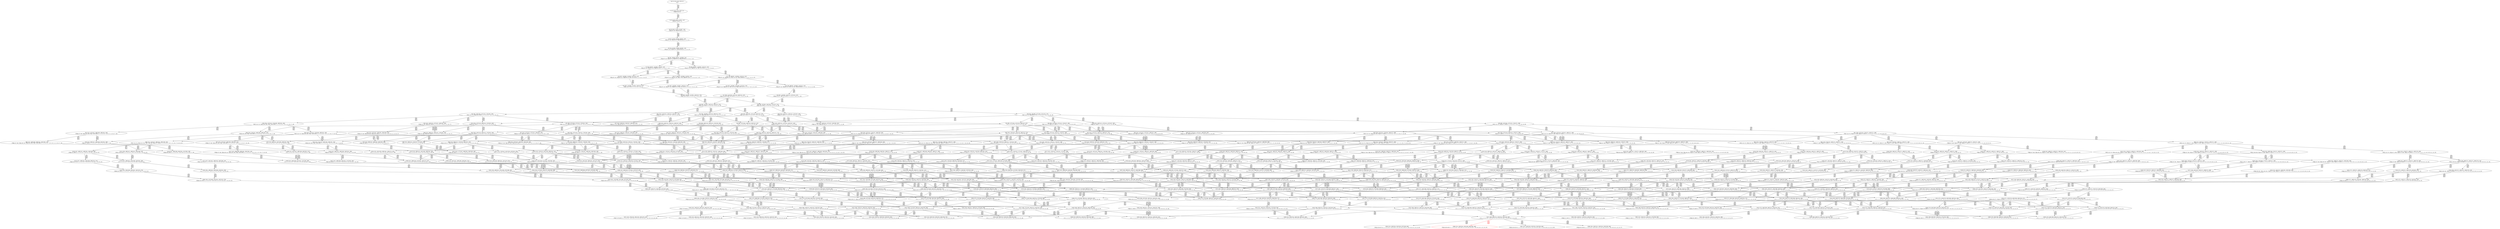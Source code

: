 digraph {
	S0[label="S0: [0, 0] [0, 0] [0, 0] [0, 0] \n{}{}"];
	S1[label="S1: [0, 0] [0, 0] [0, 0] [9, 12] \n{T0J0:9-12}{1}"];
	S2[label="S2: [9, 9] [9, 9] [9, 12] [87, 110] \n{T0J1:87-110}{1, 2}"];
	S3[label="S3: [9, 9] [9, 12] [43, 55] [87, 110] \n{T0J1:87-110, T0J2:43-55}{1, 2, 3}"];
	S4[label="S4: [9, 12] [43, 55] [65, 83] [87, 110] \n{T0J1:87-110, T0J2:43-55, T0J10:65-83}{1, 2, 3, 11}"];
	S5[label="S5: [43, 55] [62, 79] [65, 83] [87, 110] \n{T0J1:87-110, T0J3:62-79, T0J10:65-83}{1, 2, 3, 4, 11}"];
	S6[label="S6: [62, 79] [65, 83] [87, 110] [90, 114] \n{T0J1:87-110, T0J3:62-79, T0J6:90-114, T0J10:65-83}{1, 2, 3, 4, 7, 11}"];
	S7[label="S7: [65, 83] [87, 110] [90, 114] [93, 118] \n{T0J1:87-110, T0J4:93-118, T0J6:90-114}{1, 2, 3, 4, 5, 7, 11}"];
	S8[label="S8: [65, 83] [87, 110] [90, 114] [122, 153] \n{T0J1:87-110, T0J6:90-114, T0J7:122-153}{1, 2, 3, 4, 7, 8, 11}"];
	S9[label="S9: [77, 99] [87, 110] [90, 114] [93, 118] \n{T0J1:87-110, T0J4:93-118, T0J5:77-99, T0J6:90-114}{1, 2, 3, 4, 5, 6, 7, 11}"];
	S10[label="S10: [87, 110] [90, 114] [93, 122] [122, 153] \n{T0J1:87-110, T0J4:93-122, T0J6:90-114, T0J7:122-153}{1, 2, 3, 4, 5, 7, 8, 11}"];
	S11[label="S11: [66, 80] [87, 110] [90, 114] [122, 153] \n{T0J1:87-110, T0J6:90-114, T0J7:122-153, T0J11:66-80}{1, 2, 3, 4, 7, 8, 11, 12}"];
	S12[label="S12: [87, 114] [90, 122] [93, 126] [122, 174] \n{T0J7:122-174}{1, 2, 3, 4, 5, 6, 7, 8, 11}"];
	S13[label="S13: [87, 110] [90, 114] [97, 119] [122, 153] \n{T0J1:87-110, T0J4:97-119, T0J6:90-114, T0J7:122-153}{1, 2, 3, 4, 5, 7, 8, 11, 12}"];
	S14[label="S14: [87, 110] [90, 114] [100, 121] [122, 153] \n{T0J1:87-110, T0J6:90-114, T0J7:122-153, T0J12:100-121}{1, 2, 3, 4, 7, 8, 11, 12, 13}"];
	S15[label="S15: [82, 98] [87, 110] [90, 114] [122, 153] \n{T0J1:87-110, T0J6:90-114, T0J7:122-153, T0J15:82-98}{1, 2, 3, 4, 7, 8, 11, 12, 16}"];
	S16[label="S16: [88, 116] [90, 122] [93, 126] [122, 174] \n{T0J7:122-174}{1, 2, 3, 4, 5, 6, 7, 8, 11, 12}"];
	S17[label="S17: [90, 114] [100, 121] [118, 149] [122, 153] \n{T0J4:118-149, T0J7:122-153}{1, 2, 3, 4, 5, 7, 8, 11, 12, 13}"];
	S18[label="S18: [87, 110] [90, 114] [113, 137] [122, 153] \n{T0J4:113-137, T0J7:122-153}{1, 2, 3, 4, 5, 7, 8, 11, 12, 16}"];
	S19[label="S19: [90, 122] [93, 130] [118, 159] [122, 174] \n{T0J7:122-174}{1, 2, 3, 4, 5, 6, 7, 8, 11, 12, 13}"];
	S20[label="S20: [90, 122] [93, 126] [104, 137] [122, 174] \n{T0J7:122-174}{1, 2, 3, 4, 5, 6, 7, 8, 11, 12, 16}"];
	S21[label="S21: [122, 122] [122, 130] [122, 154] [147, 159] \n{T0J8:147-154}{1, 2, 3, 4, 5, 6, 7, 8, 9, 11, 12, 13}"];
	S22[label="S22: [93, 130] [96, 130] [118, 159] [122, 174] \n{T0J7:122-174, T0J13:96-130}{1, 2, 3, 4, 5, 6, 7, 8, 11, 12, 13, 14}"];
	S23[label="S23: [93, 130] [104, 137] [118, 165] [122, 174] \n{T0J7:122-174}{1, 2, 3, 4, 5, 6, 7, 8, 11, 12, 13, 16}"];
	S24[label="S24: [122, 122] [122, 126] [122, 137] [147, 154] \n{T0J8:147-154}{1, 2, 3, 4, 5, 6, 7, 8, 9, 11, 12, 16}"];
	S25[label="S25: [93, 126] [104, 137] [122, 174] [161, 204] \n{T0J7:122-174, T0J16:161-204}{1, 2, 3, 4, 5, 6, 7, 8, 11, 12, 16, 17}"];
	S26[label="S26: [93, 126] [99, 127] [104, 137] [122, 174] \n{T0J7:122-174, T0J18:99-127}{1, 2, 3, 4, 5, 6, 7, 8, 11, 12, 16, 19}"];
	S27[label="S27: [122, 130] [122, 154] [147, 159] [185, 201] \n{T0J8:147-154, T0J9:185-201}{1, 2, 3, 4, 5, 6, 7, 8, 9, 10, 11, 12, 13}"];
	S28[label="S28: [122, 130] [122, 130] [122, 159] [147, 162] \n{T0J8:147-162}{1, 2, 3, 4, 5, 6, 7, 8, 9, 11, 12, 13, 14}"];
	S29[label="S29: [96, 130] [118, 159] [122, 174] [150, 202] \n{T0J14:150-202}{1, 2, 3, 4, 5, 6, 7, 8, 11, 12, 13, 14, 15}"];
	S30[label="S30: [96, 137] [104, 138] [118, 165] [122, 174] \n{}{1, 2, 3, 4, 5, 6, 7, 8, 11, 12, 13, 14, 16}"];
	S31[label="S31: [122, 130] [122, 137] [122, 162] [147, 165] \n{T0J8:147-162}{1, 2, 3, 4, 5, 6, 7, 8, 9, 11, 12, 13, 16}"];
	S32[label="S32: [104, 137] [118, 169] [122, 174] [161, 204] \n{T0J16:161-204}{1, 2, 3, 4, 5, 6, 7, 8, 11, 12, 13, 16, 17}"];
	S33[label="S33: [99, 127] [104, 137] [118, 169] [122, 174] \n{}{1, 2, 3, 4, 5, 6, 7, 8, 11, 12, 13, 16, 19}"];
	S34[label="S34: [122, 126] [122, 137] [147, 154] [185, 201] \n{T0J8:147-154, T0J9:185-201}{1, 2, 3, 4, 5, 6, 7, 8, 9, 10, 11, 12, 16}"];
	S35[label="S35: [122, 126] [122, 137] [147, 158] [161, 204] \n{T0J8:147-158, T0J16:161-204}{1, 2, 3, 4, 5, 6, 7, 8, 9, 11, 12, 16, 17}"];
	S36[label="S36: [104, 137] [122, 174] [160, 199] [161, 204] \n{T0J7:122-174, T0J16:161-204, T0J17:160-199}{1, 2, 3, 4, 5, 6, 7, 8, 11, 12, 16, 17, 18}"];
	S37[label="S37: [99, 127] [104, 137] [122, 174] [161, 204] \n{T0J7:122-174, T0J16:161-204}{1, 2, 3, 4, 5, 6, 7, 8, 11, 12, 16, 17, 19}"];
	S38[label="S38: [122, 126] [122, 127] [122, 137] [147, 158] \n{T0J8:147-158}{1, 2, 3, 4, 5, 6, 7, 8, 9, 11, 12, 16, 19}"];
	S39[label="S39: [99, 115] [104, 137] [122, 174] [171, 206] \n{T0J7:122-174, T0J19:171-206}{1, 2, 3, 4, 5, 6, 7, 8, 11, 12, 16, 19, 20}"];
	S40[label="S40: [99, 127] [104, 137] [122, 174] [157, 196] \n{T0J7:122-174, T0J22:157-196}{1, 2, 3, 4, 5, 6, 7, 8, 11, 12, 16, 19, 23}"];
	S41[label="S41: [122, 138] [122, 159] [147, 162] [185, 209] \n{T0J8:147-162, T0J9:185-209}{1, 2, 3, 4, 5, 6, 7, 8, 9, 10, 11, 12, 13, 14}"];
	S42[label="S42: [122, 159] [122, 162] [147, 174] [150, 202] \n{T0J8:147-162, T0J14:150-202}{1, 2, 3, 4, 5, 6, 7, 8, 9, 11, 12, 13, 14, 15}"];
	S43[label="S43: [104, 150] [118, 165] [122, 174] [150, 209] \n{T0J14:150-209}{1, 2, 3, 4, 5, 6, 7, 8, 11, 12, 13, 14, 15, 16}"];
	S44[label="S44: [122, 138] [122, 165] [122, 169] [147, 174] \n{T0J8:147-169}{1, 2, 3, 4, 5, 6, 7, 8, 9, 11, 12, 13, 14, 16}"];
	S45[label="S45: [104, 145] [118, 169] [122, 174] [161, 204] \n{T0J16:161-204}{1, 2, 3, 4, 5, 6, 7, 8, 11, 12, 13, 14, 16, 17}"];
	S46[label="S46: [104, 135] [105, 138] [118, 169] [122, 174] \n{}{1, 2, 3, 4, 5, 6, 7, 8, 11, 12, 13, 14, 16, 19}"];
	S47[label="S47: [122, 137] [122, 162] [147, 169] [185, 209] \n{T0J8:147-162, T0J9:185-209}{1, 2, 3, 4, 5, 6, 7, 8, 9, 10, 11, 12, 13, 16}"];
	S48[label="S48: [122, 169] [122, 169] [147, 174] [161, 204] \n{T0J8:147-169, T0J16:161-204}{1, 2, 3, 4, 5, 6, 7, 8, 9, 11, 12, 13, 16, 17}"];
	S49[label="S49: [118, 174] [122, 180] [160, 199] [161, 204] \n{T0J16:161-204, T0J17:160-199}{1, 2, 3, 4, 5, 6, 7, 8, 11, 12, 13, 16, 17, 18}"];
	S50[label="S50: [104, 137] [118, 170] [122, 174] [161, 204] \n{T0J16:161-204}{1, 2, 3, 4, 5, 6, 7, 8, 11, 12, 13, 16, 17, 19}"];
	S51[label="S51: [122, 137] [122, 159] [122, 169] [147, 174] \n{T0J8:147-159}{1, 2, 3, 4, 5, 6, 7, 8, 9, 11, 12, 13, 16, 19}"];
	S52[label="S52: [104, 137] [118, 169] [122, 174] [171, 206] \n{T0J19:171-206}{1, 2, 3, 4, 5, 6, 7, 8, 11, 12, 13, 16, 19, 20}"];
	S53[label="S53: [104, 137] [118, 170] [122, 174] [157, 196] \n{T0J22:157-196}{1, 2, 3, 4, 5, 6, 7, 8, 11, 12, 13, 16, 19, 23}"];
	S54[label="S54: [122, 137] [147, 158] [161, 204] [185, 205] \n{T0J8:147-158, T0J9:185-205, T0J16:161-204}{1, 2, 3, 4, 5, 6, 7, 8, 9, 10, 11, 12, 16, 17}"];
	S55[label="S55: [122, 137] [147, 169] [160, 199] [161, 204] \n{T0J8:147-169, T0J16:161-204, T0J17:160-199}{1, 2, 3, 4, 5, 6, 7, 8, 9, 11, 12, 16, 17, 18}"];
	S56[label="S56: [104, 137] [122, 174] [160, 199] [161, 204] \n{T0J7:122-174, T0J16:161-204, T0J17:160-199}{1, 2, 3, 4, 5, 6, 7, 8, 11, 12, 16, 17, 18, 19}"];
	S57[label="S57: [122, 127] [122, 137] [147, 159] [161, 204] \n{T0J8:147-159, T0J16:161-204}{1, 2, 3, 4, 5, 6, 7, 8, 9, 11, 12, 16, 17, 19}"];
	S58[label="S58: [104, 137] [122, 174] [161, 204] [171, 206] \n{T0J7:122-174, T0J16:161-204, T0J19:171-206}{1, 2, 3, 4, 5, 6, 7, 8, 11, 12, 16, 17, 19, 20}"];
	S59[label="S59: [104, 137] [122, 174] [157, 196] [163, 204] \n{T0J7:122-174, T0J16:161-204, T0J22:157-196}{1, 2, 3, 4, 5, 6, 7, 8, 11, 12, 16, 17, 19, 23}"];
	S60[label="S60: [122, 127] [122, 137] [147, 158] [185, 205] \n{T0J8:147-158, T0J9:185-205}{1, 2, 3, 4, 5, 6, 7, 8, 9, 10, 11, 12, 16, 19}"];
	S61[label="S61: [104, 137] [122, 174] [171, 205] [171, 206] \n{T0J7:122-174, T0J19:171-206, T0J20:171-205}{1, 2, 3, 4, 5, 6, 7, 8, 11, 12, 16, 19, 20, 21}"];
	S62[label="S62: [104, 137] [122, 174] [157, 196] [171, 206] \n{T0J7:122-174, T0J19:171-206, T0J22:157-196}{1, 2, 3, 4, 5, 6, 7, 8, 11, 12, 16, 19, 20, 23}"];
	S63[label="S63: [122, 127] [122, 137] [147, 159] [157, 196] \n{T0J8:147-159, T0J22:157-196}{1, 2, 3, 4, 5, 6, 7, 8, 9, 11, 12, 16, 19, 23}"];
	S64[label="S64: [122, 162] [147, 174] [150, 209] [185, 238] \n{T0J9:185-238}{1, 2, 3, 4, 5, 6, 7, 8, 9, 10, 11, 12, 13, 14, 15}"];
	S65[label="S65: [122, 165] [122, 174] [147, 182] [150, 210] \n{}{1, 2, 3, 4, 5, 6, 7, 8, 9, 11, 12, 13, 14, 15, 16}"];
	S66[label="S66: [118, 169] [122, 174] [150, 209] [161, 239] \n{T0J14:150-217, T0J16:161-239}{1, 2, 3, 4, 5, 6, 7, 8, 11, 12, 13, 14, 15, 16, 17}"];
	S67[label="S67: [105, 162] [118, 169] [122, 174] [150, 209] \n{T0J14:150-209}{1, 2, 3, 4, 5, 6, 7, 8, 11, 12, 13, 14, 15, 16, 19}"];
	S68[label="S68: [122, 165] [122, 169] [147, 174] [185, 217] \n{T0J8:147-169, T0J9:185-217}{1, 2, 3, 4, 5, 6, 7, 8, 9, 10, 11, 12, 13, 14, 16}"];
	S69[label="S69: [122, 169] [122, 174] [147, 177] [161, 204] \n{}{1, 2, 3, 4, 5, 6, 7, 8, 9, 11, 12, 13, 14, 16, 17}"];
	S70[label="S70: [118, 180] [122, 181] [160, 199] [161, 204] \n{}{1, 2, 3, 4, 5, 6, 7, 8, 11, 12, 13, 14, 16, 17, 18}"];
	S71[label="S71: [105, 145] [118, 170] [122, 174] [161, 204] \n{T0J16:161-204}{1, 2, 3, 4, 5, 6, 7, 8, 11, 12, 13, 14, 16, 17, 19}"];
	S72[label="S72: [122, 145] [122, 167] [122, 169] [147, 174] \n{T0J8:147-167}{1, 2, 3, 4, 5, 6, 7, 8, 9, 11, 12, 13, 14, 16, 19}"];
	S73[label="S73: [105, 145] [118, 169] [122, 174] [171, 206] \n{T0J19:171-206}{1, 2, 3, 4, 5, 6, 7, 8, 11, 12, 13, 14, 16, 19, 20}"];
	S74[label="S74: [105, 145] [118, 170] [122, 174] [157, 196] \n{T0J22:157-196}{1, 2, 3, 4, 5, 6, 7, 8, 11, 12, 13, 14, 16, 19, 23}"];
	S75[label="S75: [122, 169] [147, 180] [161, 204] [185, 248] \n{T0J9:185-248}{1, 2, 3, 4, 5, 6, 7, 8, 9, 10, 11, 12, 13, 16, 17}"];
	S76[label="S76: [122, 180] [147, 199] [160, 204] [161, 206] \n{T0J8:147-206}{1, 2, 3, 4, 5, 6, 7, 8, 9, 11, 12, 13, 16, 17, 18}"];
	S77[label="S77: [122, 169] [122, 170] [147, 174] [161, 204] \n{T0J8:147-169, T0J16:161-204}{1, 2, 3, 4, 5, 6, 7, 8, 9, 11, 12, 13, 16, 17, 19}"];
	S78[label="S78: [118, 174] [122, 180] [160, 199] [161, 204] \n{T0J16:161-204, T0J17:160-199}{1, 2, 3, 4, 5, 6, 7, 8, 11, 12, 13, 16, 17, 18, 19}"];
	S79[label="S79: [118, 174] [122, 180] [161, 204] [171, 206] \n{T0J16:161-204, T0J19:171-206}{1, 2, 3, 4, 5, 6, 7, 8, 11, 12, 13, 16, 17, 19, 20}"];
	S80[label="S80: [118, 174] [122, 180] [157, 196] [163, 204] \n{T0J16:161-204, T0J22:157-196}{1, 2, 3, 4, 5, 6, 7, 8, 11, 12, 13, 16, 17, 19, 23}"];
	S81[label="S81: [122, 159] [122, 169] [147, 174] [185, 216] \n{T0J8:147-159, T0J9:185-216}{1, 2, 3, 4, 5, 6, 7, 8, 9, 10, 11, 12, 13, 16, 19}"];
	S82[label="S82: [122, 169] [122, 169] [147, 174] [171, 206] \n{T0J8:147-169, T0J19:171-206}{1, 2, 3, 4, 5, 6, 7, 8, 9, 11, 12, 13, 16, 19, 20}"];
	S83[label="S83: [118, 174] [122, 180] [171, 205] [171, 206] \n{T0J19:171-206, T0J20:171-205}{1, 2, 3, 4, 5, 6, 7, 8, 11, 12, 13, 16, 19, 20, 21}"];
	S84[label="S84: [118, 174] [122, 180] [157, 196] [171, 206] \n{T0J19:171-206, T0J22:157-196}{1, 2, 3, 4, 5, 6, 7, 8, 11, 12, 13, 16, 19, 20, 23}"];
	S85[label="S85: [122, 169] [122, 170] [147, 174] [157, 196] \n{T0J8:147-169, T0J22:157-196}{1, 2, 3, 4, 5, 6, 7, 8, 9, 11, 12, 13, 16, 19, 23}"];
	S86[label="S86: [147, 169] [160, 199] [161, 204] [185, 216] \n{T0J8:147-169, T0J9:185-216, T0J16:161-204, T0J17:160-199}{1, 2, 3, 4, 5, 6, 7, 8, 9, 10, 11, 12, 16, 17, 18}"];
	S87[label="S87: [122, 137] [147, 169] [160, 199] [161, 204] \n{T0J8:147-169, T0J16:161-204, T0J17:160-199}{1, 2, 3, 4, 5, 6, 7, 8, 9, 11, 12, 16, 17, 18, 19}"];
	S88[label="S88: [122, 174] [160, 199] [161, 204] [171, 206] \n{T0J7:122-174, T0J16:161-204, T0J17:160-199, T0J19:171-206}{1, 2, 3, 4, 5, 6, 7, 8, 11, 12, 16, 17, 18, 19, 20}"];
	S89[label="S89: [122, 174] [157, 196] [161, 199] [168, 204] \n{T0J7:122-174, T0J16:161-204, T0J17:160-199, T0J22:157-196}{1, 2, 3, 4, 5, 6, 7, 8, 11, 12, 16, 17, 18, 19, 23}"];
	S90[label="S90: [122, 137] [147, 159] [161, 204] [185, 206] \n{T0J8:147-159, T0J9:185-206, T0J16:161-204}{1, 2, 3, 4, 5, 6, 7, 8, 9, 10, 11, 12, 16, 17, 19}"];
	S91[label="S91: [122, 137] [147, 169] [161, 204] [171, 206] \n{T0J8:147-169, T0J16:161-204, T0J19:171-206}{1, 2, 3, 4, 5, 6, 7, 8, 9, 11, 12, 16, 17, 19, 20}"];
	S92[label="S92: [122, 174] [161, 204] [171, 205] [175, 206] \n{T0J7:122-174, T0J16:161-204, T0J19:171-206, T0J20:171-205}{1, 2, 3, 4, 5, 6, 7, 8, 11, 12, 16, 17, 19, 20, 21}"];
	S93[label="S93: [122, 174] [157, 196] [163, 204] [171, 206] \n{T0J7:122-174, T0J16:161-204, T0J19:171-206, T0J22:157-196}{1, 2, 3, 4, 5, 6, 7, 8, 11, 12, 16, 17, 19, 20, 23}"];
	S94[label="S94: [122, 137] [147, 169] [157, 196] [163, 204] \n{T0J8:147-169, T0J16:161-204, T0J22:157-196}{1, 2, 3, 4, 5, 6, 7, 8, 9, 11, 12, 16, 17, 19, 23}"];
	S95[label="S95: [122, 137] [147, 169] [171, 205] [171, 206] \n{T0J8:147-169, T0J19:171-206, T0J20:171-205}{1, 2, 3, 4, 5, 6, 7, 8, 9, 11, 12, 16, 19, 20, 21}"];
	S96[label="S96: [112, 126] [122, 174] [171, 205] [171, 206] \n{T0J7:122-174, T0J19:171-206, T0J20:171-205, T0J21:112-126}{1, 2, 3, 4, 5, 6, 7, 8, 11, 12, 16, 19, 20, 21, 22}"];
	S97[label="S97: [122, 174] [157, 196] [171, 205] [171, 206] \n{T0J7:122-174, T0J19:171-206, T0J20:171-205, T0J22:157-196}{1, 2, 3, 4, 5, 6, 7, 8, 11, 12, 16, 19, 20, 21, 23}"];
	S98[label="S98: [122, 137] [147, 169] [157, 196] [171, 206] \n{T0J8:147-169, T0J19:171-206, T0J22:157-196}{1, 2, 3, 4, 5, 6, 7, 8, 9, 11, 12, 16, 19, 20, 23}"];
	S99[label="S99: [122, 137] [147, 159] [157, 196] [185, 206] \n{T0J8:147-159, T0J9:185-206, T0J22:157-196}{1, 2, 3, 4, 5, 6, 7, 8, 9, 10, 11, 12, 16, 19, 23}"];
	S100[label="S100: [122, 174] [147, 182] [150, 217] [185, 244] \n{T0J9:185-244}{1, 2, 3, 4, 5, 6, 7, 8, 9, 10, 11, 12, 13, 14, 15, 16}"];
	S101[label="S101: [122, 174] [147, 201] [150, 210] [161, 254] \n{}{1, 2, 3, 4, 5, 6, 7, 8, 9, 11, 12, 13, 14, 15, 16, 17}"];
	S102[label="S102: [122, 174] [122, 177] [147, 194] [150, 217] \n{}{1, 2, 3, 4, 5, 6, 7, 8, 9, 11, 12, 13, 14, 15, 16, 19}"];
	S103[label="S103: [122, 181] [150, 209] [161, 239] [175, 253] \n{}{1, 2, 3, 4, 5, 6, 7, 8, 11, 12, 13, 14, 15, 16, 17, 18}"];
	S104[label="S104: [118, 174] [122, 181] [150, 209] [161, 251] \n{}{1, 2, 3, 4, 5, 6, 7, 8, 11, 12, 13, 14, 15, 16, 17, 19}"];
	S105[label="S105: [118, 169] [122, 174] [150, 209] [171, 253] \n{T0J19:171-253}{1, 2, 3, 4, 5, 6, 7, 8, 11, 12, 13, 14, 15, 16, 19, 20}"];
	S106[label="S106: [118, 170] [122, 174] [150, 209] [162, 243] \n{T0J22:157-243}{1, 2, 3, 4, 5, 6, 7, 8, 11, 12, 13, 14, 15, 16, 19, 23}"];
	S107[label="S107: [122, 177] [147, 180] [161, 204] [185, 248] \n{T0J9:185-248}{1, 2, 3, 4, 5, 6, 7, 8, 9, 10, 11, 12, 13, 14, 16, 17}"];
	S108[label="S108: [122, 181] [147, 199] [160, 204] [161, 212] \n{}{1, 2, 3, 4, 5, 6, 7, 8, 9, 11, 12, 13, 14, 16, 17, 18}"];
	S109[label="S109: [122, 170] [122, 174] [147, 177] [161, 204] \n{}{1, 2, 3, 4, 5, 6, 7, 8, 9, 11, 12, 13, 14, 16, 17, 19}"];
	S110[label="S110: [118, 180] [122, 181] [160, 199] [161, 204] \n{}{1, 2, 3, 4, 5, 6, 7, 8, 11, 12, 13, 14, 16, 17, 18, 19}"];
	S111[label="S111: [118, 180] [122, 181] [161, 204] [171, 206] \n{}{1, 2, 3, 4, 5, 6, 7, 8, 11, 12, 13, 14, 16, 17, 19, 20}"];
	S112[label="S112: [118, 180] [122, 181] [157, 196] [163, 204] \n{}{1, 2, 3, 4, 5, 6, 7, 8, 11, 12, 13, 14, 16, 17, 19, 23}"];
	S113[label="S113: [122, 167] [122, 169] [147, 174] [185, 224] \n{T0J9:185-224}{1, 2, 3, 4, 5, 6, 7, 8, 9, 10, 11, 12, 13, 14, 16, 19}"];
	S114[label="S114: [122, 169] [122, 174] [147, 177] [171, 206] \n{T0J19:171-206}{1, 2, 3, 4, 5, 6, 7, 8, 9, 11, 12, 13, 14, 16, 19, 20}"];
	S115[label="S115: [118, 180] [122, 181] [171, 205] [171, 206] \n{}{1, 2, 3, 4, 5, 6, 7, 8, 11, 12, 13, 14, 16, 19, 20, 21}"];
	S116[label="S116: [118, 180] [122, 181] [157, 196] [171, 206] \n{}{1, 2, 3, 4, 5, 6, 7, 8, 11, 12, 13, 14, 16, 19, 20, 23}"];
	S117[label="S117: [122, 170] [122, 174] [147, 177] [157, 196] \n{}{1, 2, 3, 4, 5, 6, 7, 8, 9, 11, 12, 13, 14, 16, 19, 23}"];
	S118[label="S118: [147, 199] [160, 204] [161, 212] [185, 259] \n{T0J9:185-259}{1, 2, 3, 4, 5, 6, 7, 8, 9, 10, 11, 12, 13, 16, 17, 18}"];
	S119[label="S119: [122, 170] [147, 180] [161, 204] [185, 248] \n{T0J9:185-248}{1, 2, 3, 4, 5, 6, 7, 8, 9, 10, 11, 12, 13, 16, 17, 19}"];
	S120[label="S120: [122, 180] [147, 199] [160, 204] [161, 206] \n{T0J8:147-206}{1, 2, 3, 4, 5, 6, 7, 8, 9, 11, 12, 13, 16, 17, 18, 19}"];
	S121[label="S121: [122, 180] [147, 204] [161, 206] [171, 206] \n{T0J8:147-206}{1, 2, 3, 4, 5, 6, 7, 8, 9, 11, 12, 13, 16, 17, 19, 20}"];
	S122[label="S122: [122, 180] [147, 196] [157, 204] [163, 206] \n{T0J8:147-206}{1, 2, 3, 4, 5, 6, 7, 8, 9, 11, 12, 13, 16, 17, 19, 23}"];
	S123[label="S123: [122, 169] [147, 174] [171, 206] [185, 248] \n{T0J9:185-248, T0J19:171-206}{1, 2, 3, 4, 5, 6, 7, 8, 9, 10, 11, 12, 13, 16, 19, 20}"];
	S124[label="S124: [122, 180] [147, 205] [171, 206] [171, 206] \n{T0J8:147-206}{1, 2, 3, 4, 5, 6, 7, 8, 9, 11, 12, 13, 16, 19, 20, 21}"];
	S125[label="S125: [122, 180] [147, 196] [157, 206] [171, 206] \n{T0J8:147-206}{1, 2, 3, 4, 5, 6, 7, 8, 9, 11, 12, 13, 16, 19, 20, 23}"];
	S126[label="S126: [122, 170] [147, 180] [157, 196] [185, 248] \n{T0J9:185-248}{1, 2, 3, 4, 5, 6, 7, 8, 9, 10, 11, 12, 13, 16, 19, 23}"];
	S127[label="S127: [147, 169] [160, 199] [161, 204] [185, 216] \n{T0J8:147-169, T0J9:185-216, T0J16:161-204, T0J17:160-199}{1, 2, 3, 4, 5, 6, 7, 8, 9, 10, 11, 12, 16, 17, 18, 19}"];
	S128[label="S128: [147, 199] [160, 204] [161, 206] [171, 206] \n{T0J8:147-206}{1, 2, 3, 4, 5, 6, 7, 8, 9, 11, 12, 16, 17, 18, 19, 20}"];
	S129[label="S129: [156, 199] [160, 204] [161, 206] [171, 216] \n{T0J12:156-216}{1, 2, 3, 4, 5, 6, 7, 8, 11, 12, 13, 16, 17, 18, 19, 20}"];
	S130[label="S130: [147, 196] [157, 199] [161, 204] [168, 206] \n{T0J8:147-206}{1, 2, 3, 4, 5, 6, 7, 8, 9, 11, 12, 16, 17, 18, 19, 23}"];
	S131[label="S131: [156, 196] [157, 199] [161, 204] [168, 216] \n{T0J12:156-216}{1, 2, 3, 4, 5, 6, 7, 8, 11, 12, 13, 16, 17, 18, 19, 23}"];
	S132[label="S132: [147, 169] [161, 204] [171, 206] [185, 216] \n{T0J8:147-169, T0J9:185-216, T0J16:161-204, T0J19:171-206}{1, 2, 3, 4, 5, 6, 7, 8, 9, 10, 11, 12, 16, 17, 19, 20}"];
	S133[label="S133: [147, 204] [161, 205] [171, 206] [175, 206] \n{T0J8:147-206}{1, 2, 3, 4, 5, 6, 7, 8, 9, 11, 12, 16, 17, 19, 20, 21}"];
	S134[label="S134: [156, 204] [161, 205] [171, 206] [175, 216] \n{T0J12:156-216}{1, 2, 3, 4, 5, 6, 7, 8, 11, 12, 13, 16, 17, 19, 20, 21}"];
	S135[label="S135: [147, 196] [157, 204] [163, 206] [171, 206] \n{T0J8:147-206}{1, 2, 3, 4, 5, 6, 7, 8, 9, 11, 12, 16, 17, 19, 20, 23}"];
	S136[label="S136: [156, 196] [157, 204] [163, 206] [171, 216] \n{T0J12:156-216}{1, 2, 3, 4, 5, 6, 7, 8, 11, 12, 13, 16, 17, 19, 20, 23}"];
	S137[label="S137: [147, 169] [157, 196] [163, 204] [185, 216] \n{T0J8:147-169, T0J9:185-216, T0J16:161-204, T0J22:157-196}{1, 2, 3, 4, 5, 6, 7, 8, 9, 10, 11, 12, 16, 17, 19, 23}"];
	S138[label="S138: [147, 169] [171, 205] [171, 206] [185, 216] \n{T0J8:147-169, T0J9:185-216, T0J19:171-206, T0J20:171-205}{1, 2, 3, 4, 5, 6, 7, 8, 9, 10, 11, 12, 16, 19, 20, 21}"];
	S139[label="S139: [122, 126] [147, 158] [171, 205] [171, 206] \n{T0J8:147-158, T0J19:171-206, T0J20:171-205}{1, 2, 3, 4, 5, 6, 7, 8, 9, 11, 12, 16, 19, 20, 21, 22}"];
	S140[label="S140: [122, 169] [146, 174] [171, 205] [171, 206] \n{T0J12:146-169, T0J19:171-206, T0J20:171-205}{1, 2, 3, 4, 5, 6, 7, 8, 11, 12, 13, 16, 19, 20, 21, 22}"];
	S141[label="S141: [122, 174] [171, 204] [171, 205] [183, 206] \n{T0J7:122-174, T0J16:183-204, T0J19:171-206, T0J20:171-205}{1, 2, 3, 4, 5, 6, 7, 8, 11, 12, 16, 17, 19, 20, 21, 22}"];
	S142[label="S142: [122, 174] [171, 196] [171, 205] [176, 206] \n{T0J7:122-174, T0J19:171-206, T0J20:171-205, T0J22:176-196}{1, 2, 3, 4, 5, 6, 7, 8, 11, 12, 16, 19, 20, 21, 22, 23}"];
	S143[label="S143: [147, 196] [157, 205] [171, 206] [171, 206] \n{T0J8:147-206}{1, 2, 3, 4, 5, 6, 7, 8, 9, 11, 12, 16, 19, 20, 21, 23}"];
	S144[label="S144: [156, 196] [157, 205] [171, 206] [171, 216] \n{T0J12:156-216}{1, 2, 3, 4, 5, 6, 7, 8, 11, 12, 13, 16, 19, 20, 21, 23}"];
	S145[label="S145: [147, 169] [157, 196] [171, 206] [185, 216] \n{T0J8:147-169, T0J9:185-216, T0J19:171-206, T0J22:157-196}{1, 2, 3, 4, 5, 6, 7, 8, 9, 10, 11, 12, 16, 19, 20, 23}"];
	S146[label="S146: [147, 201] [150, 217] [161, 253] [185, 263] \n{T0J9:185-253}{1, 2, 3, 4, 5, 6, 7, 8, 9, 10, 11, 12, 13, 14, 15, 16, 17}"];
	S147[label="S147: [122, 182] [147, 194] [150, 224] [185, 253] \n{T0J9:185-253}{1, 2, 3, 4, 5, 6, 7, 8, 9, 10, 11, 12, 13, 14, 15, 16, 19}"];
	S148[label="S148: [147, 209] [150, 213] [161, 254] [175, 257] \n{}{1, 2, 3, 4, 5, 6, 7, 8, 9, 11, 12, 13, 14, 15, 16, 17, 18}"];
	S149[label="S149: [122, 185] [147, 206] [150, 217] [161, 262] \n{}{1, 2, 3, 4, 5, 6, 7, 8, 9, 11, 12, 13, 14, 15, 16, 17, 19}"];
	S150[label="S150: [122, 177] [147, 201] [150, 217] [171, 264] \n{T0J19:171-264}{1, 2, 3, 4, 5, 6, 7, 8, 9, 11, 12, 13, 14, 15, 16, 19, 20}"];
	S151[label="S151: [122, 177] [147, 206] [150, 217] [162, 254] \n{}{1, 2, 3, 4, 5, 6, 7, 8, 9, 11, 12, 13, 14, 15, 16, 19, 23}"];
	S152[label="S152: [122, 185] [150, 209] [161, 251] [175, 257] \n{}{1, 2, 3, 4, 5, 6, 7, 8, 11, 12, 13, 14, 15, 16, 17, 18, 19}"];
	S153[label="S153: [122, 181] [150, 209] [161, 253] [175, 264] \n{}{1, 2, 3, 4, 5, 6, 7, 8, 11, 12, 13, 14, 15, 16, 17, 19, 20}"];
	S154[label="S154: [122, 181] [150, 209] [161, 251] [175, 262] \n{}{1, 2, 3, 4, 5, 6, 7, 8, 11, 12, 13, 14, 15, 16, 17, 19, 23}"];
	S155[label="S155: [122, 181] [150, 209] [171, 253] [175, 259] \n{}{1, 2, 3, 4, 5, 6, 7, 8, 11, 12, 13, 14, 15, 16, 19, 20, 21}"];
	S156[label="S156: [122, 181] [150, 209] [162, 250] [175, 264] \n{}{1, 2, 3, 4, 5, 6, 7, 8, 11, 12, 13, 14, 15, 16, 19, 20, 23}"];
	S157[label="S157: [150, 174] [150, 209] [162, 243] [229, 272] \n{T0J24:229-272}{1, 2, 3, 4, 5, 6, 7, 8, 11, 12, 13, 14, 15, 16, 19, 23, 25}"];
	S158[label="S158: [147, 204] [160, 207] [161, 212] [185, 260] \n{}{1, 2, 3, 4, 5, 6, 7, 8, 9, 10, 11, 12, 13, 14, 16, 17, 18}"];
	S159[label="S159: [122, 178] [147, 180] [161, 204] [185, 249] \n{T0J9:185-249}{1, 2, 3, 4, 5, 6, 7, 8, 9, 10, 11, 12, 13, 14, 16, 17, 19}"];
	S160[label="S160: [122, 181] [147, 199] [160, 204] [161, 212] \n{}{1, 2, 3, 4, 5, 6, 7, 8, 9, 11, 12, 13, 14, 16, 17, 18, 19}"];
	S161[label="S161: [122, 181] [147, 204] [161, 206] [171, 212] \n{}{1, 2, 3, 4, 5, 6, 7, 8, 9, 11, 12, 13, 14, 16, 17, 19, 20}"];
	S162[label="S162: [122, 181] [147, 196] [157, 204] [163, 212] \n{}{1, 2, 3, 4, 5, 6, 7, 8, 9, 11, 12, 13, 14, 16, 17, 19, 23}"];
	S163[label="S163: [122, 174] [147, 177] [171, 206] [185, 248] \n{T0J9:185-248, T0J19:171-206}{1, 2, 3, 4, 5, 6, 7, 8, 9, 10, 11, 12, 13, 14, 16, 19, 20}"];
	S164[label="S164: [122, 181] [147, 205] [171, 206] [171, 212] \n{}{1, 2, 3, 4, 5, 6, 7, 8, 9, 11, 12, 13, 14, 16, 19, 20, 21}"];
	S165[label="S165: [122, 181] [147, 196] [157, 206] [171, 212] \n{}{1, 2, 3, 4, 5, 6, 7, 8, 9, 11, 12, 13, 14, 16, 19, 20, 23}"];
	S166[label="S166: [122, 178] [147, 180] [157, 196] [185, 249] \n{T0J9:185-249}{1, 2, 3, 4, 5, 6, 7, 8, 9, 10, 11, 12, 13, 14, 16, 19, 23}"];
	S167[label="S167: [147, 199] [160, 204] [161, 212] [185, 259] \n{T0J9:185-259}{1, 2, 3, 4, 5, 6, 7, 8, 9, 10, 11, 12, 13, 16, 17, 18, 19}"];
	S168[label="S168: [147, 204] [161, 206] [171, 212] [185, 259] \n{T0J9:185-259}{1, 2, 3, 4, 5, 6, 7, 8, 9, 10, 11, 12, 13, 16, 17, 19, 20}"];
	S169[label="S169: [147, 196] [157, 204] [163, 212] [185, 259] \n{T0J9:185-259}{1, 2, 3, 4, 5, 6, 7, 8, 9, 10, 11, 12, 13, 16, 17, 19, 23}"];
	S170[label="S170: [147, 205] [171, 206] [171, 212] [185, 259] \n{T0J9:185-259}{1, 2, 3, 4, 5, 6, 7, 8, 9, 10, 11, 12, 13, 16, 19, 20, 21}"];
	S171[label="S171: [147, 196] [157, 206] [171, 212] [185, 259] \n{T0J9:185-259}{1, 2, 3, 4, 5, 6, 7, 8, 9, 10, 11, 12, 13, 16, 19, 20, 23}"];
	S172[label="S172: [160, 204] [161, 206] [171, 206] [210, 278] \n{T0J9:210-278}{1, 2, 3, 4, 5, 6, 7, 8, 9, 10, 11, 12, 16, 17, 18, 19, 20}"];
	S173[label="S173: [160, 204] [161, 206] [171, 216] [181, 231] \n{}{1, 2, 3, 4, 5, 6, 7, 8, 9, 11, 12, 13, 16, 17, 18, 19, 20}"];
	S174[label="S174: [160, 181] [161, 204] [162, 206] [171, 216] \n{T0J13:162-181}{1, 2, 3, 4, 5, 6, 7, 8, 11, 12, 13, 14, 16, 17, 18, 19, 20}"];
	S175[label="S175: [157, 199] [161, 204] [168, 206] [210, 275] \n{T0J9:210-275}{1, 2, 3, 4, 5, 6, 7, 8, 9, 10, 11, 12, 16, 17, 18, 19, 23}"];
	S176[label="S176: [157, 199] [161, 204] [168, 216] [181, 228] \n{}{1, 2, 3, 4, 5, 6, 7, 8, 9, 11, 12, 13, 16, 17, 18, 19, 23}"];
	S177[label="S177: [157, 181] [161, 199] [162, 204] [168, 216] \n{T0J13:162-181}{1, 2, 3, 4, 5, 6, 7, 8, 11, 12, 13, 14, 16, 17, 18, 19, 23}"];
	S178[label="S178: [161, 205] [171, 206] [175, 206] [210, 283] \n{T0J9:210-283}{1, 2, 3, 4, 5, 6, 7, 8, 9, 10, 11, 12, 16, 17, 19, 20, 21}"];
	S179[label="S179: [161, 205] [171, 206] [175, 216] [181, 236] \n{}{1, 2, 3, 4, 5, 6, 7, 8, 9, 11, 12, 13, 16, 17, 19, 20, 21}"];
	S180[label="S180: [161, 181] [162, 205] [171, 206] [175, 216] \n{T0J13:162-181}{1, 2, 3, 4, 5, 6, 7, 8, 11, 12, 13, 14, 16, 17, 19, 20, 21}"];
	S181[label="S181: [157, 204] [163, 206] [171, 206] [210, 275] \n{T0J9:210-275}{1, 2, 3, 4, 5, 6, 7, 8, 9, 10, 11, 12, 16, 17, 19, 20, 23}"];
	S182[label="S182: [157, 204] [163, 206] [171, 216] [181, 228] \n{}{1, 2, 3, 4, 5, 6, 7, 8, 9, 11, 12, 13, 16, 17, 19, 20, 23}"];
	S183[label="S183: [157, 181] [162, 204] [163, 206] [171, 216] \n{T0J13:162-181}{1, 2, 3, 4, 5, 6, 7, 8, 11, 12, 13, 14, 16, 17, 19, 20, 23}"];
	S184[label="S184: [147, 158] [171, 205] [171, 205] [185, 206] \n{T0J8:147-158, T0J9:185-205, T0J19:171-206, T0J20:171-205}{1, 2, 3, 4, 5, 6, 7, 8, 9, 10, 11, 12, 16, 19, 20, 21, 22}"];
	S185[label="S185: [146, 174] [147, 201] [171, 205] [171, 206] \n{T0J8:147-201, T0J19:171-206, T0J20:171-205}{1, 2, 3, 4, 5, 6, 7, 8, 9, 11, 12, 13, 16, 19, 20, 21, 22}"];
	S186[label="S186: [128, 174] [146, 177] [171, 205] [171, 206] \n{T0J13:128-177, T0J19:171-206, T0J20:171-205}{1, 2, 3, 4, 5, 6, 7, 8, 11, 12, 13, 14, 16, 19, 20, 21, 22}"];
	S187[label="S187: [147, 204] [171, 205] [171, 206] [183, 206] \n{T0J8:147-206, T0J16:183-204}{1, 2, 3, 4, 5, 6, 7, 8, 9, 11, 12, 16, 17, 19, 20, 21, 22}"];
	S188[label="S188: [156, 204] [171, 205] [171, 206] [183, 216] \n{T0J12:156-216, T0J16:183-204}{1, 2, 3, 4, 5, 6, 7, 8, 11, 12, 13, 16, 17, 19, 20, 21, 22}"];
	S189[label="S189: [147, 196] [171, 205] [171, 206] [176, 206] \n{T0J8:147-206, T0J22:176-196}{1, 2, 3, 4, 5, 6, 7, 8, 9, 11, 12, 16, 19, 20, 21, 22, 23}"];
	S190[label="S190: [156, 196] [171, 205] [171, 206] [176, 216] \n{T0J12:156-216, T0J22:176-196}{1, 2, 3, 4, 5, 6, 7, 8, 11, 12, 13, 16, 19, 20, 21, 22, 23}"];
	S191[label="S191: [157, 205] [171, 206] [171, 206] [210, 275] \n{T0J9:210-275}{1, 2, 3, 4, 5, 6, 7, 8, 9, 10, 11, 12, 16, 19, 20, 21, 23}"];
	S192[label="S192: [157, 205] [171, 206] [171, 216] [181, 228] \n{}{1, 2, 3, 4, 5, 6, 7, 8, 9, 11, 12, 13, 16, 19, 20, 21, 23}"];
	S193[label="S193: [157, 181] [162, 205] [171, 206] [171, 216] \n{T0J13:162-181}{1, 2, 3, 4, 5, 6, 7, 8, 11, 12, 13, 14, 16, 19, 20, 21, 23}"];
	S194[label="S194: [150, 217] [161, 254] [175, 263] [204, 288] \n{}{1, 2, 3, 4, 5, 6, 7, 8, 9, 10, 11, 12, 13, 14, 15, 16, 17, 18}"];
	S195[label="S195: [147, 206] [150, 224] [161, 262] [185, 271] \n{T0J9:185-264}{1, 2, 3, 4, 5, 6, 7, 8, 9, 10, 11, 12, 13, 14, 15, 16, 17, 19}"];
	S196[label="S196: [147, 201] [150, 224] [171, 256] [185, 272] \n{T0J9:185-256}{1, 2, 3, 4, 5, 6, 7, 8, 9, 10, 11, 12, 13, 14, 15, 16, 19, 20}"];
	S197[label="S197: [147, 206] [150, 224] [162, 254] [185, 262] \n{T0J9:185-256}{1, 2, 3, 4, 5, 6, 7, 8, 9, 10, 11, 12, 13, 14, 15, 16, 19, 23}"];
	S198[label="S198: [147, 209] [150, 217] [161, 257] [175, 262] \n{}{1, 2, 3, 4, 5, 6, 7, 8, 9, 11, 12, 13, 14, 15, 16, 17, 18, 19}"];
	S199[label="S199: [147, 209] [150, 217] [161, 262] [175, 264] \n{}{1, 2, 3, 4, 5, 6, 7, 8, 9, 11, 12, 13, 14, 15, 16, 17, 19, 20}"];
	S200[label="S200: [147, 209] [150, 217] [161, 254] [175, 262] \n{}{1, 2, 3, 4, 5, 6, 7, 8, 9, 11, 12, 13, 14, 15, 16, 17, 19, 23}"];
	S201[label="S201: [147, 209] [150, 217] [171, 263] [175, 264] \n{}{1, 2, 3, 4, 5, 6, 7, 8, 9, 11, 12, 13, 14, 15, 16, 19, 20, 21}"];
	S202[label="S202: [147, 209] [150, 217] [162, 254] [175, 264] \n{}{1, 2, 3, 4, 5, 6, 7, 8, 9, 11, 12, 13, 14, 15, 16, 19, 20, 23}"];
	S203[label="S203: [150, 206] [150, 217] [162, 254] [229, 272] \n{T0J24:229-272}{1, 2, 3, 4, 5, 6, 7, 8, 9, 11, 12, 13, 14, 15, 16, 19, 23, 25}"];
	S204[label="S204: [150, 209] [161, 253] [171, 257] [189, 264] \n{}{1, 2, 3, 4, 5, 6, 7, 8, 11, 12, 13, 14, 15, 16, 17, 18, 19, 20}"];
	S205[label="S205: [150, 209] [161, 251] [168, 257] [186, 262] \n{}{1, 2, 3, 4, 5, 6, 7, 8, 11, 12, 13, 14, 15, 16, 17, 18, 19, 23}"];
	S206[label="S206: [150, 209] [161, 253] [175, 263] [193, 264] \n{}{1, 2, 3, 4, 5, 6, 7, 8, 11, 12, 13, 14, 15, 16, 17, 19, 20, 21}"];
	S207[label="S207: [150, 209] [161, 253] [171, 262] [186, 264] \n{}{1, 2, 3, 4, 5, 6, 7, 8, 11, 12, 13, 14, 15, 16, 17, 19, 20, 23}"];
	S208[label="S208: [150, 209] [161, 251] [175, 262] [229, 272] \n{T0J24:229-272}{1, 2, 3, 4, 5, 6, 7, 8, 11, 12, 13, 14, 15, 16, 17, 19, 23, 25}"];
	S209[label="S209: [130, 184] [150, 209] [171, 253] [175, 259] \n{}{1, 2, 3, 4, 5, 6, 7, 8, 11, 12, 13, 14, 15, 16, 19, 20, 21, 22}"];
	S210[label="S210: [150, 209] [162, 253] [171, 263] [186, 264] \n{}{1, 2, 3, 4, 5, 6, 7, 8, 11, 12, 13, 14, 15, 16, 19, 20, 21, 23}"];
	S211[label="S211: [150, 209] [162, 250] [175, 264] [229, 272] \n{T0J24:229-272}{1, 2, 3, 4, 5, 6, 7, 8, 11, 12, 13, 14, 15, 16, 19, 20, 23, 25}"];
	S212[label="S212: [147, 204] [160, 207] [161, 212] [185, 260] \n{}{1, 2, 3, 4, 5, 6, 7, 8, 9, 10, 11, 12, 13, 14, 16, 17, 18, 19}"];
	S213[label="S213: [147, 206] [161, 212] [171, 212] [185, 260] \n{}{1, 2, 3, 4, 5, 6, 7, 8, 9, 10, 11, 12, 13, 14, 16, 17, 19, 20}"];
	S214[label="S214: [147, 204] [157, 204] [163, 212] [185, 260] \n{}{1, 2, 3, 4, 5, 6, 7, 8, 9, 10, 11, 12, 13, 14, 16, 17, 19, 23}"];
	S215[label="S215: [147, 206] [171, 212] [171, 213] [185, 260] \n{}{1, 2, 3, 4, 5, 6, 7, 8, 9, 10, 11, 12, 13, 14, 16, 19, 20, 21}"];
	S216[label="S216: [147, 204] [157, 206] [171, 212] [185, 260] \n{}{1, 2, 3, 4, 5, 6, 7, 8, 9, 10, 11, 12, 13, 14, 16, 19, 20, 23}"];
	S217[label="S217: [161, 206] [171, 216] [181, 247] [210, 283] \n{T0J9:210-283}{1, 2, 3, 4, 5, 6, 7, 8, 9, 10, 11, 12, 13, 16, 17, 18, 19, 20}"];
	S218[label="S218: [161, 204] [162, 206] [171, 216] [181, 231] \n{}{1, 2, 3, 4, 5, 6, 7, 8, 9, 11, 12, 13, 14, 16, 17, 18, 19, 20}"];
	S219[label="S219: [161, 204] [168, 216] [181, 242] [210, 278] \n{T0J9:210-278}{1, 2, 3, 4, 5, 6, 7, 8, 9, 10, 11, 12, 13, 16, 17, 18, 19, 23}"];
	S220[label="S220: [161, 199] [162, 204] [168, 216] [181, 228] \n{}{1, 2, 3, 4, 5, 6, 7, 8, 9, 11, 12, 13, 14, 16, 17, 18, 19, 23}"];
	S221[label="S221: [171, 206] [175, 216] [181, 248] [210, 284] \n{T0J9:210-284}{1, 2, 3, 4, 5, 6, 7, 8, 9, 10, 11, 12, 13, 16, 17, 19, 20, 21}"];
	S222[label="S222: [162, 205] [171, 206] [175, 216] [181, 236] \n{}{1, 2, 3, 4, 5, 6, 7, 8, 9, 11, 12, 13, 14, 16, 17, 19, 20, 21}"];
	S223[label="S223: [163, 206] [171, 216] [181, 247] [210, 283] \n{T0J9:210-283}{1, 2, 3, 4, 5, 6, 7, 8, 9, 10, 11, 12, 13, 16, 17, 19, 20, 23}"];
	S224[label="S224: [162, 204] [163, 206] [171, 216] [181, 228] \n{}{1, 2, 3, 4, 5, 6, 7, 8, 9, 11, 12, 13, 14, 16, 17, 19, 20, 23}"];
	S225[label="S225: [171, 201] [171, 205] [181, 205] [185, 206] \n{T0J9:185-205, T0J12:181-201, T0J19:171-206, T0J20:171-205}{1, 2, 3, 4, 5, 6, 7, 8, 9, 10, 11, 12, 13, 16, 19, 20, 21, 22}"];
	S226[label="S226: [147, 201] [171, 205] [171, 206] [209, 253] \n{T0J9:209-253}{1, 2, 3, 4, 5, 6, 7, 8, 9, 10, 11, 12, 13, 16, 19, 20, 21, 22}"];
	S227[label="S227: [146, 181] [152, 205] [171, 206] [171, 206] \n{}{1, 2, 3, 4, 5, 6, 7, 8, 9, 11, 12, 13, 14, 16, 19, 20, 21, 22}"];
	S228[label="S228: [171, 205] [171, 206] [183, 206] [210, 283] \n{T0J9:210-283}{1, 2, 3, 4, 5, 6, 7, 8, 9, 10, 11, 12, 16, 17, 19, 20, 21, 22}"];
	S229[label="S229: [171, 205] [171, 206] [181, 216] [183, 236] \n{}{1, 2, 3, 4, 5, 6, 7, 8, 9, 11, 12, 13, 16, 17, 19, 20, 21, 22}"];
	S230[label="S230: [162, 181] [171, 205] [171, 206] [183, 216] \n{T0J13:162-181, T0J16:183-204}{1, 2, 3, 4, 5, 6, 7, 8, 11, 12, 13, 14, 16, 17, 19, 20, 21, 22}"];
	S231[label="S231: [171, 205] [171, 206] [176, 206] [210, 275] \n{T0J9:210-275}{1, 2, 3, 4, 5, 6, 7, 8, 9, 10, 11, 12, 16, 19, 20, 21, 22, 23}"];
	S232[label="S232: [171, 205] [171, 206] [176, 216] [181, 228] \n{}{1, 2, 3, 4, 5, 6, 7, 8, 9, 11, 12, 13, 16, 19, 20, 21, 22, 23}"];
	S233[label="S233: [162, 181] [171, 205] [171, 206] [176, 216] \n{T0J13:162-181, T0J22:176-196}{1, 2, 3, 4, 5, 6, 7, 8, 11, 12, 13, 14, 16, 19, 20, 21, 22, 23}"];
	S234[label="S234: [171, 206] [171, 216] [181, 248] [210, 284] \n{T0J9:210-284}{1, 2, 3, 4, 5, 6, 7, 8, 9, 10, 11, 12, 13, 16, 19, 20, 21, 23}"];
	S235[label="S235: [162, 205] [171, 206] [171, 216] [181, 228] \n{}{1, 2, 3, 4, 5, 6, 7, 8, 9, 11, 12, 13, 14, 16, 19, 20, 21, 23}"];
	S236[label="S236: [150, 229] [161, 262] [175, 271] [204, 290] \n{}{1, 2, 3, 4, 5, 6, 7, 8, 9, 10, 11, 12, 13, 14, 15, 16, 17, 18, 19}"];
	S237[label="S237: [150, 224] [161, 262] [175, 272] [204, 290] \n{}{1, 2, 3, 4, 5, 6, 7, 8, 9, 10, 11, 12, 13, 14, 15, 16, 17, 19, 20}"];
	S238[label="S238: [150, 224] [161, 262] [175, 262] [204, 295] \n{}{1, 2, 3, 4, 5, 6, 7, 8, 9, 10, 11, 12, 13, 14, 15, 16, 17, 19, 23}"];
	S239[label="S239: [150, 224] [171, 263] [175, 271] [204, 288] \n{}{1, 2, 3, 4, 5, 6, 7, 8, 9, 10, 11, 12, 13, 14, 15, 16, 19, 20, 21}"];
	S240[label="S240: [150, 224] [162, 256] [175, 264] [204, 288] \n{}{1, 2, 3, 4, 5, 6, 7, 8, 9, 10, 11, 12, 13, 14, 15, 16, 19, 20, 23}"];
	S241[label="S241: [150, 224] [162, 254] [185, 272] [229, 285] \n{T0J9:185-285, T0J24:229-280}{1, 2, 3, 4, 5, 6, 7, 8, 9, 10, 11, 12, 13, 14, 15, 16, 19, 23, 25}"];
	S242[label="S242: [150, 241] [161, 257] [175, 262] [189, 264] \n{}{1, 2, 3, 4, 5, 6, 7, 8, 9, 11, 12, 13, 14, 15, 16, 17, 18, 19, 20}"];
	S243[label="S243: [150, 241] [161, 254] [175, 257] [186, 262] \n{}{1, 2, 3, 4, 5, 6, 7, 8, 9, 11, 12, 13, 14, 15, 16, 17, 18, 19, 23}"];
	S244[label="S244: [150, 241] [161, 262] [175, 263] [193, 264] \n{}{1, 2, 3, 4, 5, 6, 7, 8, 9, 11, 12, 13, 14, 15, 16, 17, 19, 20, 21}"];
	S245[label="S245: [150, 241] [161, 254] [175, 262] [186, 264] \n{}{1, 2, 3, 4, 5, 6, 7, 8, 9, 11, 12, 13, 14, 15, 16, 17, 19, 20, 23}"];
	S246[label="S246: [150, 241] [161, 254] [175, 262] [229, 272] \n{T0J24:229-272}{1, 2, 3, 4, 5, 6, 7, 8, 9, 11, 12, 13, 14, 15, 16, 17, 19, 23, 25}"];
	S247[label="S247: [150, 209] [155, 217] [171, 263] [175, 264] \n{}{1, 2, 3, 4, 5, 6, 7, 8, 9, 11, 12, 13, 14, 15, 16, 19, 20, 21, 22}"];
	S248[label="S248: [150, 241] [162, 254] [175, 263] [186, 264] \n{}{1, 2, 3, 4, 5, 6, 7, 8, 9, 11, 12, 13, 14, 15, 16, 19, 20, 21, 23}"];
	S249[label="S249: [150, 241] [162, 254] [175, 264] [229, 272] \n{T0J24:229-272}{1, 2, 3, 4, 5, 6, 7, 8, 9, 11, 12, 13, 14, 15, 16, 19, 20, 23, 25}"];
	S250[label="S250: [161, 253] [171, 257] [189, 263] [217, 264] \n{}{1, 2, 3, 4, 5, 6, 7, 8, 11, 12, 13, 14, 15, 16, 17, 18, 19, 20, 21}"];
	S251[label="S251: [161, 253] [168, 257] [186, 262] [214, 264] \n{}{1, 2, 3, 4, 5, 6, 7, 8, 11, 12, 13, 14, 15, 16, 17, 18, 19, 20, 23}"];
	S252[label="S252: [161, 251] [168, 257] [186, 262] [229, 272] \n{T0J24:229-272}{1, 2, 3, 4, 5, 6, 7, 8, 11, 12, 13, 14, 15, 16, 17, 18, 19, 23, 25}"];
	S253[label="S253: [161, 213] [168, 251] [186, 257] [193, 262] \n{T0J25:193-213}{1, 2, 3, 4, 5, 6, 7, 8, 11, 12, 13, 14, 15, 16, 17, 18, 19, 23, 26}"];
	S254[label="S254: [150, 209] [161, 253] [175, 263] [193, 264] \n{}{1, 2, 3, 4, 5, 6, 7, 8, 11, 12, 13, 14, 15, 16, 17, 19, 20, 21, 22}"];
	S255[label="S255: [161, 253] [171, 262] [186, 263] [214, 264] \n{}{1, 2, 3, 4, 5, 6, 7, 8, 11, 12, 13, 14, 15, 16, 17, 19, 20, 21, 23}"];
	S256[label="S256: [161, 253] [171, 262] [186, 264] [229, 272] \n{T0J24:229-272}{1, 2, 3, 4, 5, 6, 7, 8, 11, 12, 13, 14, 15, 16, 17, 19, 20, 23, 25}"];
	S257[label="S257: [150, 209] [162, 253] [171, 263] [186, 264] \n{}{1, 2, 3, 4, 5, 6, 7, 8, 11, 12, 13, 14, 15, 16, 19, 20, 21, 22, 23}"];
	S258[label="S258: [162, 253] [171, 263] [186, 264] [229, 272] \n{T0J24:229-272}{1, 2, 3, 4, 5, 6, 7, 8, 11, 12, 13, 14, 15, 16, 19, 20, 21, 23, 25}"];
	S259[label="S259: [162, 214] [171, 216] [181, 247] [210, 283] \n{T0J9:210-283}{1, 2, 3, 4, 5, 6, 7, 8, 9, 10, 11, 12, 13, 14, 16, 17, 18, 19, 20}"];
	S260[label="S260: [162, 212] [168, 216] [181, 242] [210, 278] \n{T0J9:210-278}{1, 2, 3, 4, 5, 6, 7, 8, 9, 10, 11, 12, 13, 14, 16, 17, 18, 19, 23}"];
	S261[label="S261: [171, 214] [175, 216] [181, 248] [210, 284] \n{T0J9:210-284}{1, 2, 3, 4, 5, 6, 7, 8, 9, 10, 11, 12, 13, 14, 16, 17, 19, 20, 21}"];
	S262[label="S262: [163, 214] [171, 216] [181, 247] [210, 283] \n{T0J9:210-283}{1, 2, 3, 4, 5, 6, 7, 8, 9, 10, 11, 12, 13, 14, 16, 17, 19, 20, 23}"];
	S263[label="S263: [152, 205] [171, 206] [171, 209] [185, 260] \n{}{1, 2, 3, 4, 5, 6, 7, 8, 9, 10, 11, 12, 13, 14, 16, 19, 20, 21, 22}"];
	S264[label="S264: [171, 206] [181, 216] [183, 248] [210, 284] \n{T0J9:210-284}{1, 2, 3, 4, 5, 6, 7, 8, 9, 10, 11, 12, 13, 16, 17, 19, 20, 21, 22}"];
	S265[label="S265: [171, 205] [171, 206] [181, 216] [183, 236] \n{}{1, 2, 3, 4, 5, 6, 7, 8, 9, 11, 12, 13, 14, 16, 17, 19, 20, 21, 22}"];
	S266[label="S266: [171, 206] [176, 216] [181, 248] [210, 284] \n{T0J9:210-284}{1, 2, 3, 4, 5, 6, 7, 8, 9, 10, 11, 12, 13, 16, 19, 20, 21, 22, 23}"];
	S267[label="S267: [171, 205] [171, 206] [176, 216] [181, 228] \n{}{1, 2, 3, 4, 5, 6, 7, 8, 9, 11, 12, 13, 14, 16, 19, 20, 21, 22, 23}"];
	S268[label="S268: [171, 214] [171, 216] [181, 248] [210, 284] \n{T0J9:210-284}{1, 2, 3, 4, 5, 6, 7, 8, 9, 10, 11, 12, 13, 14, 16, 19, 20, 21, 23}"];
	S269[label="S269: [161, 262] [175, 272] [189, 290] [213, 320] \n{}{1, 2, 3, 4, 5, 6, 7, 8, 9, 10, 11, 12, 13, 14, 15, 16, 17, 18, 19, 20}"];
	S270[label="S270: [161, 262] [175, 271] [186, 295] [213, 320] \n{}{1, 2, 3, 4, 5, 6, 7, 8, 9, 10, 11, 12, 13, 14, 15, 16, 17, 18, 19, 23}"];
	S271[label="S271: [161, 263] [175, 271] [193, 288] [213, 320] \n{}{1, 2, 3, 4, 5, 6, 7, 8, 9, 10, 11, 12, 13, 14, 15, 16, 17, 19, 20, 21}"];
	S272[label="S272: [161, 262] [175, 264] [186, 288] [213, 320] \n{}{1, 2, 3, 4, 5, 6, 7, 8, 9, 10, 11, 12, 13, 14, 15, 16, 17, 19, 20, 23}"];
	S273[label="S273: [161, 262] [175, 272] [204, 285] [229, 320] \n{}{1, 2, 3, 4, 5, 6, 7, 8, 9, 10, 11, 12, 13, 14, 15, 16, 17, 19, 23, 25}"];
	S274[label="S274: [155, 217] [171, 263] [175, 271] [204, 288] \n{}{1, 2, 3, 4, 5, 6, 7, 8, 9, 10, 11, 12, 13, 14, 15, 16, 19, 20, 21, 22}"];
	S275[label="S275: [162, 262] [175, 264] [186, 284] [213, 320] \n{}{1, 2, 3, 4, 5, 6, 7, 8, 9, 10, 11, 12, 13, 14, 15, 16, 19, 20, 21, 23}"];
	S276[label="S276: [162, 256] [175, 272] [204, 280] [229, 320] \n{}{1, 2, 3, 4, 5, 6, 7, 8, 9, 10, 11, 12, 13, 14, 15, 16, 19, 20, 23, 25}"];
	S277[label="S277: [161, 257] [175, 263] [189, 264] [217, 285] \n{}{1, 2, 3, 4, 5, 6, 7, 8, 9, 11, 12, 13, 14, 15, 16, 17, 18, 19, 20, 21}"];
	S278[label="S278: [161, 257] [175, 262] [186, 264] [214, 285] \n{}{1, 2, 3, 4, 5, 6, 7, 8, 9, 11, 12, 13, 14, 15, 16, 17, 18, 19, 20, 23}"];
	S279[label="S279: [161, 257] [175, 262] [186, 272] [229, 283] \n{}{1, 2, 3, 4, 5, 6, 7, 8, 9, 11, 12, 13, 14, 15, 16, 17, 18, 19, 23, 25}"];
	S280[label="S280: [161, 245] [175, 254] [186, 257] [193, 262] \n{}{1, 2, 3, 4, 5, 6, 7, 8, 9, 11, 12, 13, 14, 15, 16, 17, 18, 19, 23, 26}"];
	S281[label="S281: [155, 241] [161, 262] [175, 263] [193, 264] \n{}{1, 2, 3, 4, 5, 6, 7, 8, 9, 11, 12, 13, 14, 15, 16, 17, 19, 20, 21, 22}"];
	S282[label="S282: [161, 262] [175, 263] [186, 264] [214, 285] \n{}{1, 2, 3, 4, 5, 6, 7, 8, 9, 11, 12, 13, 14, 15, 16, 17, 19, 20, 21, 23}"];
	S283[label="S283: [161, 262] [175, 264] [186, 272] [229, 285] \n{}{1, 2, 3, 4, 5, 6, 7, 8, 9, 11, 12, 13, 14, 15, 16, 17, 19, 20, 23, 25}"];
	S284[label="S284: [155, 241] [162, 254] [175, 263] [186, 264] \n{}{1, 2, 3, 4, 5, 6, 7, 8, 9, 11, 12, 13, 14, 15, 16, 19, 20, 21, 22, 23}"];
	S285[label="S285: [162, 263] [175, 264] [186, 272] [229, 285] \n{}{1, 2, 3, 4, 5, 6, 7, 8, 9, 11, 12, 13, 14, 15, 16, 19, 20, 21, 23, 25}"];
	S286[label="S286: [161, 253] [171, 257] [189, 263] [217, 264] \n{}{1, 2, 3, 4, 5, 6, 7, 8, 11, 12, 13, 14, 15, 16, 17, 18, 19, 20, 21, 22}"];
	S287[label="S287: [168, 257] [186, 262] [214, 263] [225, 264] \n{}{1, 2, 3, 4, 5, 6, 7, 8, 11, 12, 13, 14, 15, 16, 17, 18, 19, 20, 21, 23}"];
	S288[label="S288: [168, 257] [186, 262] [214, 264] [229, 272] \n{T0J24:229-272}{1, 2, 3, 4, 5, 6, 7, 8, 11, 12, 13, 14, 15, 16, 17, 18, 19, 20, 23, 25}"];
	S289[label="S289: [168, 251] [186, 257] [193, 262] [214, 264] \n{T0J25:193-213}{1, 2, 3, 4, 5, 6, 7, 8, 11, 12, 13, 14, 15, 16, 17, 18, 19, 20, 23, 26}"];
	S290[label="S290: [168, 251] [186, 257] [193, 262] [229, 272] \n{T0J24:229-272, T0J25:193-213}{1, 2, 3, 4, 5, 6, 7, 8, 11, 12, 13, 14, 15, 16, 17, 18, 19, 23, 25, 26}"];
	S291[label="S291: [161, 253] [171, 262] [186, 263] [214, 264] \n{}{1, 2, 3, 4, 5, 6, 7, 8, 11, 12, 13, 14, 15, 16, 17, 19, 20, 21, 22, 23}"];
	S292[label="S292: [171, 262] [186, 263] [214, 264] [233, 272] \n{T0J24:229-272}{1, 2, 3, 4, 5, 6, 7, 8, 11, 12, 13, 14, 15, 16, 17, 19, 20, 21, 23, 25}"];
	S293[label="S293: [162, 253] [171, 263] [186, 264] [229, 272] \n{T0J24:229-272}{1, 2, 3, 4, 5, 6, 7, 8, 11, 12, 13, 14, 15, 16, 19, 20, 21, 22, 23, 25}"];
	S294[label="S294: [171, 180] [171, 253] [176, 263] [186, 264] \n{T0J26:176-180}{1, 2, 3, 4, 5, 6, 7, 8, 11, 12, 13, 14, 15, 16, 19, 20, 21, 22, 23, 27}"];
	S295[label="S295: [171, 214] [181, 216] [183, 248] [210, 284] \n{T0J9:210-284}{1, 2, 3, 4, 5, 6, 7, 8, 9, 10, 11, 12, 13, 14, 16, 17, 19, 20, 21, 22}"];
	S296[label="S296: [171, 214] [176, 216] [181, 248] [210, 284] \n{T0J9:210-284}{1, 2, 3, 4, 5, 6, 7, 8, 9, 10, 11, 12, 13, 14, 16, 19, 20, 21, 22, 23}"];
	S297[label="S297: [175, 272] [189, 290] [213, 320] [224, 352] \n{}{1, 2, 3, 4, 5, 6, 7, 8, 9, 10, 11, 12, 13, 14, 15, 16, 17, 18, 19, 20, 21}"];
	S298[label="S298: [175, 272] [186, 295] [213, 320] [224, 353] \n{}{1, 2, 3, 4, 5, 6, 7, 8, 9, 10, 11, 12, 13, 14, 15, 16, 17, 18, 19, 20, 23}"];
	S299[label="S299: [185, 271] [186, 279] [213, 295] [225, 320] \n{T0J23:225-279}{1, 2, 3, 4, 5, 6, 7, 8, 9, 10, 11, 12, 13, 14, 15, 16, 17, 18, 19, 23, 24}"];
	S300[label="S300: [175, 272] [186, 295] [213, 320] [229, 346] \n{}{1, 2, 3, 4, 5, 6, 7, 8, 9, 10, 11, 12, 13, 14, 15, 16, 17, 18, 19, 23, 25}"];
	S301[label="S301: [175, 268] [186, 271] [193, 295] [213, 324] \n{}{1, 2, 3, 4, 5, 6, 7, 8, 9, 10, 11, 12, 13, 14, 15, 16, 17, 18, 19, 23, 26}"];
	S302[label="S302: [161, 263] [175, 271] [193, 288] [213, 320] \n{}{1, 2, 3, 4, 5, 6, 7, 8, 9, 10, 11, 12, 13, 14, 15, 16, 17, 19, 20, 21, 22}"];
	S303[label="S303: [175, 264] [186, 284] [213, 320] [224, 351] \n{}{1, 2, 3, 4, 5, 6, 7, 8, 9, 10, 11, 12, 13, 14, 15, 16, 17, 19, 20, 21, 23}"];
	S304[label="S304: [175, 272] [186, 280] [213, 320] [229, 345] \n{}{1, 2, 3, 4, 5, 6, 7, 8, 9, 10, 11, 12, 13, 14, 15, 16, 17, 19, 20, 23, 25}"];
	S305[label="S305: [162, 262] [175, 264] [186, 284] [213, 320] \n{}{1, 2, 3, 4, 5, 6, 7, 8, 9, 10, 11, 12, 13, 14, 15, 16, 19, 20, 21, 22, 23}"];
	S306[label="S306: [175, 271] [186, 280] [213, 285] [229, 342] \n{}{1, 2, 3, 4, 5, 6, 7, 8, 9, 10, 11, 12, 13, 14, 15, 16, 19, 20, 21, 23, 25}"];
	S307[label="S307: [161, 257] [175, 263] [189, 264] [217, 285] \n{}{1, 2, 3, 4, 5, 6, 7, 8, 9, 11, 12, 13, 14, 15, 16, 17, 18, 19, 20, 21, 22}"];
	S308[label="S308: [175, 262] [186, 263] [214, 264] [225, 289] \n{}{1, 2, 3, 4, 5, 6, 7, 8, 9, 11, 12, 13, 14, 15, 16, 17, 18, 19, 20, 21, 23}"];
	S309[label="S309: [175, 262] [186, 264] [214, 272] [229, 289] \n{}{1, 2, 3, 4, 5, 6, 7, 8, 9, 11, 12, 13, 14, 15, 16, 17, 18, 19, 20, 23, 25}"];
	S310[label="S310: [175, 257] [186, 262] [193, 264] [214, 285] \n{}{1, 2, 3, 4, 5, 6, 7, 8, 9, 11, 12, 13, 14, 15, 16, 17, 18, 19, 20, 23, 26}"];
	S311[label="S311: [175, 257] [186, 262] [193, 272] [229, 283] \n{}{1, 2, 3, 4, 5, 6, 7, 8, 9, 11, 12, 13, 14, 15, 16, 17, 18, 19, 23, 25, 26}"];
	S312[label="S312: [161, 262] [175, 263] [186, 264] [214, 285] \n{}{1, 2, 3, 4, 5, 6, 7, 8, 9, 11, 12, 13, 14, 15, 16, 17, 19, 20, 21, 22, 23}"];
	S313[label="S313: [175, 263] [186, 264] [214, 272] [233, 294] \n{}{1, 2, 3, 4, 5, 6, 7, 8, 9, 11, 12, 13, 14, 15, 16, 17, 19, 20, 21, 23, 25}"];
	S314[label="S314: [162, 263] [175, 264] [186, 272] [229, 285] \n{}{1, 2, 3, 4, 5, 6, 7, 8, 9, 11, 12, 13, 14, 15, 16, 19, 20, 21, 22, 23, 25}"];
	S315[label="S315: [171, 212] [175, 254] [176, 263] [186, 264] \n{}{1, 2, 3, 4, 5, 6, 7, 8, 9, 11, 12, 13, 14, 15, 16, 19, 20, 21, 22, 23, 27}"];
	S316[label="S316: [171, 257] [186, 262] [214, 263] [225, 264] \n{}{1, 2, 3, 4, 5, 6, 7, 8, 11, 12, 13, 14, 15, 16, 17, 18, 19, 20, 21, 22, 23}"];
	S317[label="S317: [186, 262] [214, 263] [225, 264] [238, 272] \n{T0J24:229-272}{1, 2, 3, 4, 5, 6, 7, 8, 11, 12, 13, 14, 15, 16, 17, 18, 19, 20, 21, 23, 25}"];
	S318[label="S318: [186, 257] [193, 262] [214, 263] [225, 264] \n{T0J25:193-213}{1, 2, 3, 4, 5, 6, 7, 8, 11, 12, 13, 14, 15, 16, 17, 18, 19, 20, 21, 23, 26}"];
	S319[label="S319: [186, 257] [193, 262] [214, 264] [229, 272] \n{T0J24:229-272, T0J25:193-213}{1, 2, 3, 4, 5, 6, 7, 8, 11, 12, 13, 14, 15, 16, 17, 18, 19, 20, 23, 25, 26}"];
	S320[label="S320: [171, 262] [186, 263] [214, 264] [233, 272] \n{T0J24:229-272}{1, 2, 3, 4, 5, 6, 7, 8, 11, 12, 13, 14, 15, 16, 17, 19, 20, 21, 22, 23, 25}"];
	S321[label="S321: [171, 253] [176, 262] [186, 263] [214, 264] \n{T0J26:176-180}{1, 2, 3, 4, 5, 6, 7, 8, 11, 12, 13, 14, 15, 16, 17, 19, 20, 21, 22, 23, 27}"];
	S322[label="S322: [171, 253] [176, 263] [186, 264] [229, 272] \n{T0J24:229-272, T0J26:176-180}{1, 2, 3, 4, 5, 6, 7, 8, 11, 12, 13, 14, 15, 16, 19, 20, 21, 22, 23, 25, 27}"];
	S323[label="S323: [175, 283] [189, 290] [213, 320] [224, 352] \n{}{1, 2, 3, 4, 5, 6, 7, 8, 9, 10, 11, 12, 13, 14, 15, 16, 17, 18, 19, 20, 21, 22}"];
	S324[label="S324: [186, 295] [213, 320] [224, 353] [238, 362] \n{}{1, 2, 3, 4, 5, 6, 7, 8, 9, 10, 11, 12, 13, 14, 15, 16, 17, 18, 19, 20, 21, 23}"];
	S325[label="S325: [186, 279] [213, 295] [224, 320] [225, 362] \n{}{1, 2, 3, 4, 5, 6, 7, 8, 9, 10, 11, 12, 13, 14, 15, 16, 17, 18, 19, 20, 23, 24}"];
	S326[label="S326: [186, 295] [213, 320] [224, 346] [238, 363] \n{}{1, 2, 3, 4, 5, 6, 7, 8, 9, 10, 11, 12, 13, 14, 15, 16, 17, 18, 19, 20, 23, 25}"];
	S327[label="S327: [186, 271] [193, 295] [213, 324] [224, 359] \n{}{1, 2, 3, 4, 5, 6, 7, 8, 9, 10, 11, 12, 13, 14, 15, 16, 17, 18, 19, 20, 23, 26}"];
	S328[label="S328: [186, 279] [213, 295] [225, 320] [229, 346] \n{}{1, 2, 3, 4, 5, 6, 7, 8, 9, 10, 11, 12, 13, 14, 15, 16, 17, 18, 19, 23, 24, 25}"];
	S329[label="S329: [186, 271] [193, 279] [213, 295] [225, 324] \n{}{1, 2, 3, 4, 5, 6, 7, 8, 9, 10, 11, 12, 13, 14, 15, 16, 17, 18, 19, 23, 24, 26}"];
	S330[label="S330: [225, 228] [225, 285] [225, 295] [270, 320] \n{T0J27:270-285}{1, 2, 3, 4, 5, 6, 7, 8, 9, 10, 11, 12, 13, 14, 15, 16, 17, 18, 19, 23, 24, 28}"];
	S331[label="S331: [186, 271] [193, 295] [213, 324] [229, 346] \n{}{1, 2, 3, 4, 5, 6, 7, 8, 9, 10, 11, 12, 13, 14, 15, 16, 17, 18, 19, 23, 25, 26}"];
	S332[label="S332: [175, 264] [186, 284] [213, 320] [224, 351] \n{}{1, 2, 3, 4, 5, 6, 7, 8, 9, 10, 11, 12, 13, 14, 15, 16, 17, 19, 20, 21, 22, 23}"];
	S333[label="S333: [186, 280] [213, 285] [224, 342] [238, 360] \n{}{1, 2, 3, 4, 5, 6, 7, 8, 9, 10, 11, 12, 13, 14, 15, 16, 17, 19, 20, 21, 23, 25}"];
	S334[label="S334: [175, 264] [186, 280] [213, 285] [229, 342] \n{}{1, 2, 3, 4, 5, 6, 7, 8, 9, 10, 11, 12, 13, 14, 15, 16, 19, 20, 21, 22, 23, 25}"];
	S335[label="S335: [175, 254] [176, 264] [186, 284] [213, 320] \n{}{1, 2, 3, 4, 5, 6, 7, 8, 9, 10, 11, 12, 13, 14, 15, 16, 19, 20, 21, 22, 23, 27}"];
	S336[label="S336: [175, 262] [186, 263] [214, 264] [225, 289] \n{}{1, 2, 3, 4, 5, 6, 7, 8, 9, 11, 12, 13, 14, 15, 16, 17, 18, 19, 20, 21, 22, 23}"];
	S337[label="S337: [175, 263] [186, 264] [214, 272] [233, 294] \n{}{1, 2, 3, 4, 5, 6, 7, 8, 9, 11, 12, 13, 14, 15, 16, 17, 19, 20, 21, 22, 23, 25}"];
	S338[label="S338: [175, 262] [176, 263] [186, 264] [214, 285] \n{}{1, 2, 3, 4, 5, 6, 7, 8, 9, 11, 12, 13, 14, 15, 16, 17, 19, 20, 21, 22, 23, 27}"];
	S339[label="S339: [175, 263] [176, 264] [186, 272] [229, 285] \n{}{1, 2, 3, 4, 5, 6, 7, 8, 9, 11, 12, 13, 14, 15, 16, 19, 20, 21, 22, 23, 25, 27}"];
	S340[label="S340: [186, 262] [214, 263] [225, 264] [238, 272] \n{T0J24:229-272}{1, 2, 3, 4, 5, 6, 7, 8, 11, 12, 13, 14, 15, 16, 17, 18, 19, 20, 21, 22, 23, 25}"];
	S341[label="S341: [186, 213] [203, 262] [214, 263] [225, 264] \n{T0J25:203-213}{1, 2, 3, 4, 5, 6, 7, 8, 11, 12, 13, 14, 15, 16, 17, 18, 19, 20, 21, 22, 23, 26}"];
	S342[label="S342: [176, 257] [186, 262] [214, 263] [225, 264] \n{T0J26:176-180}{1, 2, 3, 4, 5, 6, 7, 8, 11, 12, 13, 14, 15, 16, 17, 18, 19, 20, 21, 22, 23, 27}"];
	S343[label="S343: [211, 263] [214, 264] [225, 272] [238, 294] \n{T0J8:211-294}{1, 2, 3, 4, 5, 6, 7, 8, 9, 11, 12, 13, 14, 15, 16, 17, 18, 19, 20, 21, 23, 25}"];
	S344[label="S344: [193, 262] [211, 263] [214, 264] [225, 289] \n{T0J8:211-289}{1, 2, 3, 4, 5, 6, 7, 8, 9, 11, 12, 13, 14, 15, 16, 17, 18, 19, 20, 21, 23, 26}"];
	S345[label="S345: [193, 262] [211, 264] [214, 272] [229, 289] \n{T0J8:211-289}{1, 2, 3, 4, 5, 6, 7, 8, 9, 11, 12, 13, 14, 15, 16, 17, 18, 19, 20, 23, 25, 26}"];
	S346[label="S346: [176, 262] [186, 263] [214, 264] [233, 272] \n{T0J24:229-272, T0J26:176-180}{1, 2, 3, 4, 5, 6, 7, 8, 11, 12, 13, 14, 15, 16, 17, 19, 20, 21, 22, 23, 25, 27}"];
	S347[label="S347: [186, 306] [213, 320] [224, 353] [238, 364] \n{}{1, 2, 3, 4, 5, 6, 7, 8, 9, 10, 11, 12, 13, 14, 15, 16, 17, 18, 19, 20, 21, 22, 23}"];
	S348[label="S348: [213, 295] [224, 320] [225, 362] [238, 369] \n{}{1, 2, 3, 4, 5, 6, 7, 8, 9, 10, 11, 12, 13, 14, 15, 16, 17, 18, 19, 20, 21, 23, 24}"];
	S349[label="S349: [213, 320] [224, 346] [238, 363] [253, 385] \n{}{1, 2, 3, 4, 5, 6, 7, 8, 9, 10, 11, 12, 13, 14, 15, 16, 17, 18, 19, 20, 21, 23, 25}"];
	S350[label="S350: [193, 295] [213, 324] [224, 359] [238, 362] \n{}{1, 2, 3, 4, 5, 6, 7, 8, 9, 10, 11, 12, 13, 14, 15, 16, 17, 18, 19, 20, 21, 23, 26}"];
	S351[label="S351: [213, 295] [224, 320] [225, 346] [238, 370] \n{}{1, 2, 3, 4, 5, 6, 7, 8, 9, 10, 11, 12, 13, 14, 15, 16, 17, 18, 19, 20, 23, 24, 25}"];
	S352[label="S352: [193, 279] [213, 295] [224, 324] [225, 362] \n{}{1, 2, 3, 4, 5, 6, 7, 8, 9, 10, 11, 12, 13, 14, 15, 16, 17, 18, 19, 20, 23, 24, 26}"];
	S353[label="S353: [225, 285] [225, 295] [225, 320] [270, 362] \n{T0J27:270-285}{1, 2, 3, 4, 5, 6, 7, 8, 9, 10, 11, 12, 13, 14, 15, 16, 17, 18, 19, 20, 23, 24, 28}"];
	S354[label="S354: [193, 295] [213, 324] [224, 346] [238, 363] \n{}{1, 2, 3, 4, 5, 6, 7, 8, 9, 10, 11, 12, 13, 14, 15, 16, 17, 18, 19, 20, 23, 25, 26}"];
	S355[label="S355: [193, 279] [213, 295] [225, 324] [229, 346] \n{}{1, 2, 3, 4, 5, 6, 7, 8, 9, 10, 11, 12, 13, 14, 15, 16, 17, 18, 19, 23, 24, 25, 26}"];
	S356[label="S356: [225, 285] [225, 295] [229, 320] [270, 346] \n{T0J27:270-285}{1, 2, 3, 4, 5, 6, 7, 8, 9, 10, 11, 12, 13, 14, 15, 16, 17, 18, 19, 23, 24, 25, 28}"];
	S357[label="S357: [225, 279] [225, 285] [225, 295] [270, 324] \n{T0J27:270-285}{1, 2, 3, 4, 5, 6, 7, 8, 9, 10, 11, 12, 13, 14, 15, 16, 17, 18, 19, 23, 24, 26, 28}"];
	S358[label="S358: [186, 280] [213, 285] [224, 342] [238, 353] \n{}{1, 2, 3, 4, 5, 6, 7, 8, 9, 10, 11, 12, 13, 14, 15, 16, 17, 19, 20, 21, 22, 23, 25}"];
	S359[label="S359: [176, 264] [186, 284] [213, 320] [224, 351] \n{}{1, 2, 3, 4, 5, 6, 7, 8, 9, 10, 11, 12, 13, 14, 15, 16, 17, 19, 20, 21, 22, 23, 27}"];
	S360[label="S360: [176, 264] [186, 280] [213, 285] [229, 342] \n{}{1, 2, 3, 4, 5, 6, 7, 8, 9, 10, 11, 12, 13, 14, 15, 16, 19, 20, 21, 22, 23, 25, 27}"];
	S361[label="S361: [211, 263] [214, 264] [225, 272] [238, 294] \n{T0J8:211-294}{1, 2, 3, 4, 5, 6, 7, 8, 9, 11, 12, 13, 14, 15, 16, 17, 18, 19, 20, 21, 22, 23, 25}"];
	S362[label="S362: [203, 245] [211, 262] [214, 263] [225, 264] \n{T0J8:211-245}{1, 2, 3, 4, 5, 6, 7, 8, 9, 11, 12, 13, 14, 15, 16, 17, 18, 19, 20, 21, 22, 23, 26}"];
	S363[label="S363: [186, 262] [201, 263] [214, 264] [225, 289] \n{T0J8:201-289}{1, 2, 3, 4, 5, 6, 7, 8, 9, 11, 12, 13, 14, 15, 16, 17, 18, 19, 20, 21, 22, 23, 27}"];
	S364[label="S364: [186, 263] [201, 264] [214, 272] [233, 294] \n{T0J8:201-294}{1, 2, 3, 4, 5, 6, 7, 8, 9, 11, 12, 13, 14, 15, 16, 17, 19, 20, 21, 22, 23, 25, 27}"];
	S365[label="S365: [213, 320] [224, 353] [226, 357] [238, 364] \n{T0J23:226-357}{1, 2, 3, 4, 5, 6, 7, 8, 9, 10, 11, 12, 13, 14, 15, 16, 17, 18, 19, 20, 21, 22, 23, 24}"];
	S366[label="S366: [213, 320] [224, 353] [238, 364] [265, 405] \n{T0J24:265-405}{1, 2, 3, 4, 5, 6, 7, 8, 9, 10, 11, 12, 13, 14, 15, 16, 17, 18, 19, 20, 21, 22, 23, 25}"];
	S367[label="S367: [213, 320] [218, 325] [224, 353] [238, 364] \n{T0J25:218-325}{1, 2, 3, 4, 5, 6, 7, 8, 9, 10, 11, 12, 13, 14, 15, 16, 17, 18, 19, 20, 21, 22, 23, 26}"];
	S368[label="S368: [191, 292] [213, 320] [224, 353] [238, 364] \n{T0J26:191-292}{1, 2, 3, 4, 5, 6, 7, 8, 9, 10, 11, 12, 13, 14, 15, 16, 17, 18, 19, 20, 21, 22, 23, 27}"];
	S0 -> S1[label="T0 J0\nDL=400\nES=0\nLS=0\nEF=9\nLF=12",fontsize=8];
	S1 -> S2[label="T0 J1\nDL=400\nES=9\nLS=12\nEF=87\nLF=110",fontsize=8];
	S2 -> S3[label="T0 J2\nDL=400\nES=9\nLS=12\nEF=43\nLF=55",fontsize=8];
	S3 -> S4[label="T0 J10\nDL=400\nES=9\nLS=12\nEF=65\nLF=83",fontsize=8];
	S4 -> S5[label="T0 J3\nDL=400\nES=43\nLS=55\nEF=62\nLF=79",fontsize=8];
	S5 -> S6[label="T0 J6\nDL=400\nES=43\nLS=55\nEF=90\nLF=114",fontsize=8];
	S6 -> S7[label="T0 J4\nDL=400\nES=62\nLS=79\nEF=93\nLF=118",fontsize=8];
	S6 -> S8[label="T0 J7\nDL=400\nES=62\nLS=78\nEF=122\nLF=153",fontsize=8];
	S7 -> S9[label="T0 J5\nDL=400\nES=65\nLS=83\nEF=77\nLF=99",fontsize=8];
	S7 -> S10[label="T0 J7\nDL=400\nES=65\nLS=78\nEF=125\nLF=153",fontsize=8];
	S8 -> S10[label="T0 J4\nDL=400\nES=65\nLS=83\nEF=96\nLF=122",fontsize=8];
	S8 -> S11[label="T0 J11\nDL=400\nES=65\nLS=78\nEF=66\nLF=80",fontsize=8];
	S9 -> S12[label="T0 J7\nDL=400\nES=77\nLS=99\nEF=137\nLF=174",fontsize=8];
	S10 -> S12[label="T0 J5\nDL=400\nES=87\nLS=110\nEF=99\nLF=126",fontsize=8];
	S11 -> S13[label="T0 J4\nDL=400\nES=66\nLS=80\nEF=97\nLF=119",fontsize=8];
	S11 -> S14[label="T0 J12\nDL=400\nES=66\nLS=78\nEF=100\nLF=121",fontsize=8];
	S11 -> S15[label="T0 J15\nDL=400\nES=66\nLS=78\nEF=82\nLF=98",fontsize=8];
	S12 -> S16[label="T0 J11\nDL=400\nES=87\nLS=114\nEF=88\nLF=116",fontsize=8];
	S13 -> S16[label="T0 J5\nDL=400\nES=87\nLS=110\nEF=99\nLF=126",fontsize=8];
	S14 -> S17[label="T0 J4\nDL=400\nES=87\nLS=110\nEF=118\nLF=149",fontsize=8];
	S15 -> S18[label="T0 J4\nDL=400\nES=82\nLS=98\nEF=113\nLF=137",fontsize=8];
	S16 -> S19[label="T0 J12\nDL=400\nES=88\nLS=116\nEF=122\nLF=159",fontsize=8];
	S16 -> S20[label="T0 J15\nDL=400\nES=88\nLS=115\nEF=104\nLF=135",fontsize=8];
	S17 -> S19[label="T0 J5\nDL=400\nES=90\nLS=114\nEF=102\nLF=130",fontsize=8];
	S18 -> S20[label="T0 J5\nDL=400\nES=87\nLS=110\nEF=99\nLF=126",fontsize=8];
	S19 -> S21[label="T0 J8\nDL=400\nES=122\nLS=122\nEF=147\nLF=154",fontsize=8];
	S19 -> S22[label="T0 J13\nDL=400\nES=90\nLS=122\nEF=96\nLF=130",fontsize=8];
	S19 -> S23[label="T0 J15\nDL=400\nES=90\nLS=115\nEF=106\nLF=135",fontsize=8];
	S20 -> S24[label="T0 J8\nDL=400\nES=122\nLS=122\nEF=147\nLF=154",fontsize=8];
	S20 -> S23[label="T0 J12\nDL=400\nES=90\nLS=122\nEF=124\nLF=165",fontsize=8];
	S20 -> S25[label="T0 J16\nDL=400\nES=90\nLS=115\nEF=161\nLF=204",fontsize=8];
	S20 -> S26[label="T0 J18\nDL=400\nES=90\nLS=115\nEF=99\nLF=127",fontsize=8];
	S21 -> S27[label="T0 J9\nDL=400\nES=122\nLS=122\nEF=185\nLF=201",fontsize=8];
	S21 -> S28[label="T0 J13\nDL=400\nES=122\nLS=122\nEF=128\nLF=130",fontsize=8];
	S22 -> S28[label="T0 J8\nDL=400\nES=122\nLS=130\nEF=147\nLF=162",fontsize=8];
	S22 -> S29[label="T0 J14\nDL=400\nES=93\nLS=130\nEF=150\nLF=202",fontsize=8];
	S22 -> S30[label="T0 J15\nDL=400\nES=93\nLS=115\nEF=109\nLF=135",fontsize=8];
	S23 -> S31[label="T0 J8\nDL=400\nES=122\nLS=130\nEF=147\nLF=162",fontsize=8];
	S23 -> S30[label="T0 J13\nDL=400\nES=93\nLS=130\nEF=99\nLF=138",fontsize=8];
	S23 -> S32[label="T0 J16\nDL=400\nES=93\nLS=115\nEF=164\nLF=204",fontsize=8];
	S23 -> S33[label="T0 J18\nDL=400\nES=93\nLS=115\nEF=102\nLF=127",fontsize=8];
	S24 -> S34[label="T0 J9\nDL=400\nES=122\nLS=122\nEF=185\nLF=201",fontsize=8];
	S24 -> S31[label="T0 J12\nDL=400\nES=122\nLS=122\nEF=156\nLF=165",fontsize=8];
	S25 -> S35[label="T0 J8\nDL=400\nES=122\nLS=126\nEF=147\nLF=158",fontsize=8];
	S25 -> S32[label="T0 J12\nDL=400\nES=93\nLS=126\nEF=127\nLF=169",fontsize=8];
	S25 -> S36[label="T0 J17\nDL=400\nES=93\nLS=115\nEF=160\nLF=199",fontsize=8];
	S25 -> S37[label="T0 J18\nDL=400\nES=93\nLS=115\nEF=102\nLF=127",fontsize=8];
	S26 -> S38[label="T0 J8\nDL=400\nES=122\nLS=126\nEF=147\nLF=158",fontsize=8];
	S26 -> S33[label="T0 J12\nDL=400\nES=93\nLS=126\nEF=127\nLF=169",fontsize=8];
	S26 -> S37[label="T0 J16\nDL=400\nES=93\nLS=115\nEF=164\nLF=204",fontsize=8];
	S26 -> S39[label="T0 J19\nDL=400\nES=99\nLS=115\nEF=171\nLF=206",fontsize=8];
	S26 -> S40[label="T0 J22\nDL=400\nES=93\nLS=115\nEF=157\nLF=196",fontsize=8];
	S27 -> S41[label="T0 J13\nDL=400\nES=122\nLS=130\nEF=128\nLF=138",fontsize=8];
	S28 -> S41[label="T0 J9\nDL=400\nES=122\nLS=130\nEF=185\nLF=209",fontsize=8];
	S28 -> S42[label="T0 J14\nDL=400\nES=122\nLS=130\nEF=179\nLF=202",fontsize=8];
	S29 -> S42[label="T0 J8\nDL=400\nES=122\nLS=130\nEF=147\nLF=162",fontsize=8];
	S29 -> S43[label="T0 J15\nDL=400\nES=96\nLS=130\nEF=112\nLF=150",fontsize=8];
	S30 -> S44[label="T0 J8\nDL=400\nES=122\nLS=137\nEF=147\nLF=169",fontsize=8];
	S30 -> S43[label="T0 J14\nDL=400\nES=96\nLS=137\nEF=153\nLF=209",fontsize=8];
	S30 -> S45[label="T0 J16\nDL=400\nES=96\nLS=115\nEF=167\nLF=204",fontsize=8];
	S30 -> S46[label="T0 J18\nDL=400\nES=96\nLS=115\nEF=105\nLF=127",fontsize=8];
	S31 -> S47[label="T0 J9\nDL=400\nES=122\nLS=130\nEF=185\nLF=209",fontsize=8];
	S31 -> S44[label="T0 J13\nDL=400\nES=122\nLS=130\nEF=128\nLF=138",fontsize=8];
	S32 -> S48[label="T0 J8\nDL=400\nES=122\nLS=137\nEF=147\nLF=169",fontsize=8];
	S32 -> S45[label="T0 J13\nDL=400\nES=104\nLS=137\nEF=110\nLF=145",fontsize=8];
	S32 -> S49[label="T0 J17\nDL=400\nES=104\nLS=115\nEF=171\nLF=199",fontsize=8];
	S32 -> S50[label="T0 J18\nDL=400\nES=104\nLS=115\nEF=113\nLF=127",fontsize=8];
	S33 -> S51[label="T0 J8\nDL=400\nES=122\nLS=127\nEF=147\nLF=159",fontsize=8];
	S33 -> S46[label="T0 J13\nDL=400\nES=99\nLS=127\nEF=105\nLF=135",fontsize=8];
	S33 -> S50[label="T0 J16\nDL=400\nES=99\nLS=115\nEF=170\nLF=204",fontsize=8];
	S33 -> S52[label="T0 J19\nDL=400\nES=99\nLS=115\nEF=171\nLF=206",fontsize=8];
	S33 -> S53[label="T0 J22\nDL=400\nES=99\nLS=115\nEF=163\nLF=196",fontsize=8];
	S34 -> S47[label="T0 J12\nDL=400\nES=122\nLS=126\nEF=156\nLF=169",fontsize=8];
	S35 -> S54[label="T0 J9\nDL=400\nES=122\nLS=126\nEF=185\nLF=205",fontsize=8];
	S35 -> S48[label="T0 J12\nDL=400\nES=122\nLS=126\nEF=156\nLF=169",fontsize=8];
	S36 -> S55[label="T0 J8\nDL=400\nES=122\nLS=137\nEF=147\nLF=169",fontsize=8];
	S36 -> S49[label="T0 J12\nDL=400\nES=104\nLS=137\nEF=138\nLF=180",fontsize=8];
	S36 -> S56[label="T0 J18\nDL=400\nES=104\nLS=115\nEF=113\nLF=127",fontsize=8];
	S37 -> S57[label="T0 J8\nDL=400\nES=122\nLS=127\nEF=147\nLF=159",fontsize=8];
	S37 -> S50[label="T0 J12\nDL=400\nES=99\nLS=127\nEF=133\nLF=170",fontsize=8];
	S37 -> S56[label="T0 J17\nDL=400\nES=99\nLS=115\nEF=166\nLF=199",fontsize=8];
	S37 -> S58[label="T0 J19\nDL=400\nES=99\nLS=115\nEF=171\nLF=206",fontsize=8];
	S37 -> S59[label="T0 J22\nDL=400\nES=99\nLS=115\nEF=163\nLF=196",fontsize=8];
	S38 -> S60[label="T0 J9\nDL=400\nES=122\nLS=126\nEF=185\nLF=205",fontsize=8];
	S38 -> S51[label="T0 J12\nDL=400\nES=122\nLS=126\nEF=156\nLF=169",fontsize=8];
	S39 -> S52[label="T0 J12\nDL=400\nES=99\nLS=116\nEF=133\nLF=159",fontsize=8];
	S39 -> S58[label="T0 J16\nDL=400\nES=99\nLS=115\nEF=170\nLF=204",fontsize=8];
	S39 -> S61[label="T0 J20\nDL=400\nES=99\nLS=115\nEF=171\nLF=205",fontsize=8];
	S39 -> S62[label="T0 J22\nDL=400\nES=99\nLS=115\nEF=163\nLF=196",fontsize=8];
	S40 -> S63[label="T0 J8\nDL=400\nES=122\nLS=127\nEF=147\nLF=159",fontsize=8];
	S40 -> S53[label="T0 J12\nDL=400\nES=99\nLS=127\nEF=133\nLF=170",fontsize=8];
	S40 -> S59[label="T0 J16\nDL=400\nES=99\nLS=115\nEF=170\nLF=204",fontsize=8];
	S40 -> S62[label="T0 J19\nDL=400\nES=99\nLS=115\nEF=171\nLF=206",fontsize=8];
	S41 -> S64[label="T0 J14\nDL=400\nES=122\nLS=138\nEF=179\nLF=210",fontsize=8];
	S42 -> S64[label="T0 J9\nDL=400\nES=122\nLS=159\nEF=185\nLF=238",fontsize=8];
	S42 -> S65[label="T0 J15\nDL=400\nES=122\nLS=159\nEF=138\nLF=179",fontsize=8];
	S43 -> S65[label="T0 J8\nDL=400\nES=122\nLS=150\nEF=147\nLF=182",fontsize=8];
	S43 -> S66[label="T0 J16\nDL=400\nES=104\nLS=150\nEF=175\nLF=239",fontsize=8];
	S43 -> S67[label="T0 J18\nDL=400\nES=104\nLS=150\nEF=113\nLF=162",fontsize=8];
	S44 -> S68[label="T0 J9\nDL=400\nES=122\nLS=138\nEF=185\nLF=217",fontsize=8];
	S44 -> S65[label="T0 J14\nDL=400\nES=122\nLS=138\nEF=179\nLF=210",fontsize=8];
	S45 -> S69[label="T0 J8\nDL=400\nES=122\nLS=145\nEF=147\nLF=177",fontsize=8];
	S45 -> S66[label="T0 J14\nDL=400\nES=104\nLS=145\nEF=161\nLF=217",fontsize=8];
	S45 -> S70[label="T0 J17\nDL=400\nES=104\nLS=115\nEF=171\nLF=199",fontsize=8];
	S45 -> S71[label="T0 J18\nDL=400\nES=104\nLS=115\nEF=113\nLF=127",fontsize=8];
	S46 -> S72[label="T0 J8\nDL=400\nES=122\nLS=135\nEF=147\nLF=167",fontsize=8];
	S46 -> S67[label="T0 J14\nDL=400\nES=104\nLS=135\nEF=161\nLF=207",fontsize=8];
	S46 -> S71[label="T0 J16\nDL=400\nES=104\nLS=115\nEF=175\nLF=204",fontsize=8];
	S46 -> S73[label="T0 J19\nDL=400\nES=104\nLS=115\nEF=176\nLF=206",fontsize=8];
	S46 -> S74[label="T0 J22\nDL=400\nES=104\nLS=115\nEF=168\nLF=196",fontsize=8];
	S47 -> S68[label="T0 J13\nDL=400\nES=122\nLS=137\nEF=128\nLF=145",fontsize=8];
	S48 -> S75[label="T0 J9\nDL=400\nES=122\nLS=169\nEF=185\nLF=248",fontsize=8];
	S48 -> S69[label="T0 J13\nDL=400\nES=122\nLS=169\nEF=128\nLF=177",fontsize=8];
	S49 -> S76[label="T0 J8\nDL=400\nES=122\nLS=174\nEF=147\nLF=206",fontsize=8];
	S49 -> S70[label="T0 J13\nDL=400\nES=118\nLS=173\nEF=124\nLF=181",fontsize=8];
	S50 -> S77[label="T0 J8\nDL=400\nES=122\nLS=137\nEF=147\nLF=169",fontsize=8];
	S50 -> S71[label="T0 J13\nDL=400\nES=104\nLS=137\nEF=110\nLF=145",fontsize=8];
	S50 -> S78[label="T0 J17\nDL=400\nES=104\nLS=115\nEF=171\nLF=199",fontsize=8];
	S50 -> S79[label="T0 J19\nDL=400\nES=104\nLS=115\nEF=176\nLF=206",fontsize=8];
	S50 -> S80[label="T0 J22\nDL=400\nES=104\nLS=115\nEF=168\nLF=196",fontsize=8];
	S51 -> S81[label="T0 J9\nDL=400\nES=122\nLS=137\nEF=185\nLF=216",fontsize=8];
	S51 -> S72[label="T0 J13\nDL=400\nES=122\nLS=137\nEF=128\nLF=145",fontsize=8];
	S52 -> S82[label="T0 J8\nDL=400\nES=122\nLS=137\nEF=147\nLF=169",fontsize=8];
	S52 -> S73[label="T0 J13\nDL=400\nES=104\nLS=137\nEF=110\nLF=145",fontsize=8];
	S52 -> S79[label="T0 J16\nDL=400\nES=104\nLS=115\nEF=175\nLF=204",fontsize=8];
	S52 -> S83[label="T0 J20\nDL=400\nES=104\nLS=115\nEF=176\nLF=205",fontsize=8];
	S52 -> S84[label="T0 J22\nDL=400\nES=104\nLS=115\nEF=168\nLF=196",fontsize=8];
	S53 -> S85[label="T0 J8\nDL=400\nES=122\nLS=137\nEF=147\nLF=169",fontsize=8];
	S53 -> S74[label="T0 J13\nDL=400\nES=104\nLS=137\nEF=110\nLF=145",fontsize=8];
	S53 -> S80[label="T0 J16\nDL=400\nES=104\nLS=115\nEF=175\nLF=204",fontsize=8];
	S53 -> S84[label="T0 J19\nDL=400\nES=104\nLS=115\nEF=176\nLF=206",fontsize=8];
	S54 -> S75[label="T0 J12\nDL=400\nES=122\nLS=137\nEF=156\nLF=180",fontsize=8];
	S55 -> S86[label="T0 J9\nDL=400\nES=122\nLS=137\nEF=185\nLF=216",fontsize=8];
	S55 -> S76[label="T0 J12\nDL=400\nES=122\nLS=137\nEF=156\nLF=180",fontsize=8];
	S56 -> S87[label="T0 J8\nDL=400\nES=122\nLS=137\nEF=147\nLF=169",fontsize=8];
	S56 -> S78[label="T0 J12\nDL=400\nES=104\nLS=137\nEF=138\nLF=180",fontsize=8];
	S56 -> S88[label="T0 J19\nDL=400\nES=104\nLS=115\nEF=176\nLF=206",fontsize=8];
	S56 -> S89[label="T0 J22\nDL=400\nES=104\nLS=115\nEF=168\nLF=196",fontsize=8];
	S57 -> S90[label="T0 J9\nDL=400\nES=122\nLS=127\nEF=185\nLF=206",fontsize=8];
	S57 -> S77[label="T0 J12\nDL=400\nES=122\nLS=127\nEF=156\nLF=170",fontsize=8];
	S58 -> S91[label="T0 J8\nDL=400\nES=122\nLS=137\nEF=147\nLF=169",fontsize=8];
	S58 -> S79[label="T0 J12\nDL=400\nES=104\nLS=137\nEF=138\nLF=180",fontsize=8];
	S58 -> S88[label="T0 J17\nDL=400\nES=104\nLS=115\nEF=171\nLF=199",fontsize=8];
	S58 -> S92[label="T0 J20\nDL=400\nES=104\nLS=115\nEF=176\nLF=205",fontsize=8];
	S58 -> S93[label="T0 J22\nDL=400\nES=104\nLS=115\nEF=168\nLF=196",fontsize=8];
	S59 -> S94[label="T0 J8\nDL=400\nES=122\nLS=137\nEF=147\nLF=169",fontsize=8];
	S59 -> S80[label="T0 J12\nDL=400\nES=104\nLS=137\nEF=138\nLF=180",fontsize=8];
	S59 -> S89[label="T0 J17\nDL=400\nES=104\nLS=115\nEF=171\nLF=199",fontsize=8];
	S59 -> S93[label="T0 J19\nDL=400\nES=104\nLS=115\nEF=176\nLF=206",fontsize=8];
	S60 -> S81[label="T0 J12\nDL=400\nES=122\nLS=127\nEF=156\nLF=170",fontsize=8];
	S61 -> S95[label="T0 J8\nDL=400\nES=122\nLS=137\nEF=147\nLF=169",fontsize=8];
	S61 -> S83[label="T0 J12\nDL=400\nES=104\nLS=137\nEF=138\nLF=180",fontsize=8];
	S61 -> S92[label="T0 J16\nDL=400\nES=104\nLS=115\nEF=175\nLF=204",fontsize=8];
	S61 -> S96[label="T0 J21\nDL=400\nES=104\nLS=115\nEF=112\nLF=126",fontsize=8];
	S61 -> S97[label="T0 J22\nDL=400\nES=104\nLS=115\nEF=168\nLF=196",fontsize=8];
	S62 -> S98[label="T0 J8\nDL=400\nES=122\nLS=137\nEF=147\nLF=169",fontsize=8];
	S62 -> S84[label="T0 J12\nDL=400\nES=104\nLS=137\nEF=138\nLF=180",fontsize=8];
	S62 -> S93[label="T0 J16\nDL=400\nES=104\nLS=115\nEF=175\nLF=204",fontsize=8];
	S62 -> S97[label="T0 J20\nDL=400\nES=104\nLS=115\nEF=176\nLF=205",fontsize=8];
	S63 -> S99[label="T0 J9\nDL=400\nES=122\nLS=127\nEF=185\nLF=206",fontsize=8];
	S63 -> S85[label="T0 J12\nDL=400\nES=122\nLS=127\nEF=156\nLF=170",fontsize=8];
	S64 -> S100[label="T0 J15\nDL=400\nES=122\nLS=162\nEF=138\nLF=182",fontsize=8];
	S65 -> S100[label="T0 J9\nDL=400\nES=122\nLS=165\nEF=185\nLF=244",fontsize=8];
	S65 -> S101[label="T0 J16\nDL=400\nES=122\nLS=165\nEF=193\nLF=254",fontsize=8];
	S65 -> S102[label="T0 J18\nDL=400\nES=122\nLS=165\nEF=131\nLF=177",fontsize=8];
	S66 -> S101[label="T0 J8\nDL=400\nES=122\nLS=169\nEF=147\nLF=201",fontsize=8];
	S66 -> S103[label="T0 J17\nDL=400\nES=118\nLS=169\nEF=185\nLF=253",fontsize=8];
	S66 -> S104[label="T0 J18\nDL=400\nES=118\nLS=169\nEF=127\nLF=181",fontsize=8];
	S67 -> S102[label="T0 J8\nDL=400\nES=122\nLS=162\nEF=147\nLF=194",fontsize=8];
	S67 -> S104[label="T0 J16\nDL=400\nES=105\nLS=162\nEF=176\nLF=251",fontsize=8];
	S67 -> S105[label="T0 J19\nDL=400\nES=105\nLS=162\nEF=177\nLF=253",fontsize=8];
	S67 -> S106[label="T0 J22\nDL=400\nES=105\nLS=162\nEF=169\nLF=243",fontsize=8];
	S68 -> S100[label="T0 J14\nDL=400\nES=122\nLS=165\nEF=179\nLF=237",fontsize=8];
	S69 -> S107[label="T0 J9\nDL=400\nES=122\nLS=169\nEF=185\nLF=248",fontsize=8];
	S69 -> S101[label="T0 J14\nDL=400\nES=122\nLS=169\nEF=179\nLF=241",fontsize=8];
	S70 -> S108[label="T0 J8\nDL=400\nES=122\nLS=180\nEF=147\nLF=212",fontsize=8];
	S70 -> S103[label="T0 J14\nDL=400\nES=118\nLS=173\nEF=175\nLF=245",fontsize=8];
	S71 -> S109[label="T0 J8\nDL=400\nES=122\nLS=145\nEF=147\nLF=177",fontsize=8];
	S71 -> S104[label="T0 J14\nDL=400\nES=105\nLS=145\nEF=162\nLF=217",fontsize=8];
	S71 -> S110[label="T0 J17\nDL=400\nES=105\nLS=115\nEF=172\nLF=199",fontsize=8];
	S71 -> S111[label="T0 J19\nDL=400\nES=105\nLS=115\nEF=177\nLF=206",fontsize=8];
	S71 -> S112[label="T0 J22\nDL=400\nES=105\nLS=115\nEF=169\nLF=196",fontsize=8];
	S72 -> S113[label="T0 J9\nDL=400\nES=122\nLS=145\nEF=185\nLF=224",fontsize=8];
	S72 -> S102[label="T0 J14\nDL=400\nES=122\nLS=145\nEF=179\nLF=217",fontsize=8];
	S73 -> S114[label="T0 J8\nDL=400\nES=122\nLS=145\nEF=147\nLF=177",fontsize=8];
	S73 -> S105[label="T0 J14\nDL=400\nES=105\nLS=145\nEF=162\nLF=217",fontsize=8];
	S73 -> S111[label="T0 J16\nDL=400\nES=105\nLS=115\nEF=176\nLF=204",fontsize=8];
	S73 -> S115[label="T0 J20\nDL=400\nES=105\nLS=115\nEF=177\nLF=205",fontsize=8];
	S73 -> S116[label="T0 J22\nDL=400\nES=105\nLS=115\nEF=169\nLF=196",fontsize=8];
	S74 -> S117[label="T0 J8\nDL=400\nES=122\nLS=145\nEF=147\nLF=177",fontsize=8];
	S74 -> S106[label="T0 J14\nDL=400\nES=105\nLS=145\nEF=162\nLF=217",fontsize=8];
	S74 -> S112[label="T0 J16\nDL=400\nES=105\nLS=115\nEF=176\nLF=204",fontsize=8];
	S74 -> S116[label="T0 J19\nDL=400\nES=105\nLS=115\nEF=177\nLF=206",fontsize=8];
	S75 -> S107[label="T0 J13\nDL=400\nES=122\nLS=169\nEF=128\nLF=177",fontsize=8];
	S76 -> S118[label="T0 J9\nDL=400\nES=122\nLS=180\nEF=185\nLF=259",fontsize=8];
	S76 -> S108[label="T0 J13\nDL=400\nES=122\nLS=173\nEF=128\nLF=181",fontsize=8];
	S77 -> S119[label="T0 J9\nDL=400\nES=122\nLS=169\nEF=185\nLF=248",fontsize=8];
	S77 -> S109[label="T0 J13\nDL=400\nES=122\nLS=169\nEF=128\nLF=177",fontsize=8];
	S78 -> S120[label="T0 J8\nDL=400\nES=122\nLS=174\nEF=147\nLF=206",fontsize=8];
	S78 -> S110[label="T0 J13\nDL=400\nES=118\nLS=173\nEF=124\nLF=181",fontsize=8];
	S79 -> S121[label="T0 J8\nDL=400\nES=122\nLS=174\nEF=147\nLF=206",fontsize=8];
	S79 -> S111[label="T0 J13\nDL=400\nES=118\nLS=173\nEF=124\nLF=181",fontsize=8];
	S80 -> S122[label="T0 J8\nDL=400\nES=122\nLS=174\nEF=147\nLF=206",fontsize=8];
	S80 -> S112[label="T0 J13\nDL=400\nES=118\nLS=173\nEF=124\nLF=181",fontsize=8];
	S81 -> S113[label="T0 J13\nDL=400\nES=122\nLS=159\nEF=128\nLF=167",fontsize=8];
	S82 -> S123[label="T0 J9\nDL=400\nES=122\nLS=169\nEF=185\nLF=248",fontsize=8];
	S82 -> S114[label="T0 J13\nDL=400\nES=122\nLS=169\nEF=128\nLF=177",fontsize=8];
	S83 -> S124[label="T0 J8\nDL=400\nES=122\nLS=174\nEF=147\nLF=206",fontsize=8];
	S83 -> S115[label="T0 J13\nDL=400\nES=118\nLS=173\nEF=124\nLF=181",fontsize=8];
	S84 -> S125[label="T0 J8\nDL=400\nES=122\nLS=174\nEF=147\nLF=206",fontsize=8];
	S84 -> S116[label="T0 J13\nDL=400\nES=118\nLS=173\nEF=124\nLF=181",fontsize=8];
	S85 -> S126[label="T0 J9\nDL=400\nES=122\nLS=169\nEF=185\nLF=248",fontsize=8];
	S85 -> S117[label="T0 J13\nDL=400\nES=122\nLS=169\nEF=128\nLF=177",fontsize=8];
	S86 -> S118[label="T0 J12\nDL=400\nES=147\nLS=169\nEF=181\nLF=212",fontsize=8];
	S87 -> S127[label="T0 J9\nDL=400\nES=122\nLS=137\nEF=185\nLF=216",fontsize=8];
	S87 -> S120[label="T0 J12\nDL=400\nES=122\nLS=137\nEF=156\nLF=180",fontsize=8];
	S88 -> S128[label="T0 J8\nDL=400\nES=122\nLS=174\nEF=147\nLF=206",fontsize=8];
	S88 -> S129[label="T0 J12\nDL=400\nES=122\nLS=173\nEF=156\nLF=216",fontsize=8];
	S89 -> S130[label="T0 J8\nDL=400\nES=122\nLS=174\nEF=147\nLF=206",fontsize=8];
	S89 -> S131[label="T0 J12\nDL=400\nES=122\nLS=173\nEF=156\nLF=216",fontsize=8];
	S90 -> S119[label="T0 J12\nDL=400\nES=122\nLS=137\nEF=156\nLF=180",fontsize=8];
	S91 -> S132[label="T0 J9\nDL=400\nES=122\nLS=137\nEF=185\nLF=216",fontsize=8];
	S91 -> S121[label="T0 J12\nDL=400\nES=122\nLS=137\nEF=156\nLF=180",fontsize=8];
	S92 -> S133[label="T0 J8\nDL=400\nES=122\nLS=174\nEF=147\nLF=206",fontsize=8];
	S92 -> S134[label="T0 J12\nDL=400\nES=122\nLS=173\nEF=156\nLF=216",fontsize=8];
	S93 -> S135[label="T0 J8\nDL=400\nES=122\nLS=174\nEF=147\nLF=206",fontsize=8];
	S93 -> S136[label="T0 J12\nDL=400\nES=122\nLS=173\nEF=156\nLF=216",fontsize=8];
	S94 -> S137[label="T0 J9\nDL=400\nES=122\nLS=137\nEF=185\nLF=216",fontsize=8];
	S94 -> S122[label="T0 J12\nDL=400\nES=122\nLS=137\nEF=156\nLF=180",fontsize=8];
	S95 -> S138[label="T0 J9\nDL=400\nES=122\nLS=137\nEF=185\nLF=216",fontsize=8];
	S95 -> S124[label="T0 J12\nDL=400\nES=122\nLS=137\nEF=156\nLF=180",fontsize=8];
	S96 -> S139[label="T0 J8\nDL=400\nES=122\nLS=126\nEF=147\nLF=158",fontsize=8];
	S96 -> S140[label="T0 J12\nDL=400\nES=112\nLS=126\nEF=146\nLF=169",fontsize=8];
	S96 -> S141[label="T0 J16\nDL=400\nES=112\nLS=115\nEF=183\nLF=204",fontsize=8];
	S96 -> S142[label="T0 J22\nDL=400\nES=112\nLS=115\nEF=176\nLF=196",fontsize=8];
	S97 -> S143[label="T0 J8\nDL=400\nES=122\nLS=174\nEF=147\nLF=206",fontsize=8];
	S97 -> S144[label="T0 J12\nDL=400\nES=122\nLS=173\nEF=156\nLF=216",fontsize=8];
	S98 -> S145[label="T0 J9\nDL=400\nES=122\nLS=137\nEF=185\nLF=216",fontsize=8];
	S98 -> S125[label="T0 J12\nDL=400\nES=122\nLS=137\nEF=156\nLF=180",fontsize=8];
	S99 -> S126[label="T0 J12\nDL=400\nES=122\nLS=137\nEF=156\nLF=180",fontsize=8];
	S100 -> S146[label="T0 J16\nDL=400\nES=122\nLS=174\nEF=193\nLF=263",fontsize=8];
	S100 -> S147[label="T0 J18\nDL=400\nES=122\nLS=174\nEF=131\nLF=186",fontsize=8];
	S101 -> S146[label="T0 J9\nDL=400\nES=122\nLS=174\nEF=185\nLF=253",fontsize=8];
	S101 -> S148[label="T0 J17\nDL=400\nES=122\nLS=173\nEF=189\nLF=257",fontsize=8];
	S101 -> S149[label="T0 J18\nDL=400\nES=122\nLS=173\nEF=131\nLF=185",fontsize=8];
	S102 -> S147[label="T0 J9\nDL=400\nES=122\nLS=174\nEF=185\nLF=253",fontsize=8];
	S102 -> S149[label="T0 J16\nDL=400\nES=122\nLS=173\nEF=193\nLF=262",fontsize=8];
	S102 -> S150[label="T0 J19\nDL=400\nES=122\nLS=173\nEF=194\nLF=264",fontsize=8];
	S102 -> S151[label="T0 J22\nDL=400\nES=122\nLS=173\nEF=186\nLF=254",fontsize=8];
	S103 -> S148[label="T0 J8\nDL=400\nES=122\nLS=181\nEF=147\nLF=213",fontsize=8];
	S103 -> S152[label="T0 J18\nDL=400\nES=122\nLS=173\nEF=131\nLF=185",fontsize=8];
	S104 -> S149[label="T0 J8\nDL=400\nES=122\nLS=174\nEF=147\nLF=206",fontsize=8];
	S104 -> S152[label="T0 J17\nDL=400\nES=118\nLS=173\nEF=185\nLF=257",fontsize=8];
	S104 -> S153[label="T0 J19\nDL=400\nES=118\nLS=173\nEF=190\nLF=264",fontsize=8];
	S104 -> S154[label="T0 J22\nDL=400\nES=118\nLS=173\nEF=182\nLF=254",fontsize=8];
	S105 -> S150[label="T0 J8\nDL=400\nES=122\nLS=169\nEF=147\nLF=201",fontsize=8];
	S105 -> S153[label="T0 J16\nDL=400\nES=118\nLS=169\nEF=189\nLF=258",fontsize=8];
	S105 -> S155[label="T0 J20\nDL=400\nES=118\nLS=169\nEF=190\nLF=259",fontsize=8];
	S105 -> S156[label="T0 J22\nDL=400\nES=118\nLS=169\nEF=182\nLF=250",fontsize=8];
	S106 -> S151[label="T0 J8\nDL=400\nES=122\nLS=174\nEF=147\nLF=206",fontsize=8];
	S106 -> S154[label="T0 J16\nDL=400\nES=118\nLS=173\nEF=189\nLF=262",fontsize=8];
	S106 -> S156[label="T0 J19\nDL=400\nES=118\nLS=173\nEF=190\nLF=264",fontsize=8];
	S106 -> S157[label="T0 J24\nDL=400\nES=150\nLS=173\nEF=229\nLF=272",fontsize=8];
	S107 -> S146[label="T0 J14\nDL=400\nES=122\nLS=177\nEF=179\nLF=249",fontsize=8];
	S108 -> S158[label="T0 J9\nDL=400\nES=122\nLS=181\nEF=185\nLF=260",fontsize=8];
	S108 -> S148[label="T0 J14\nDL=400\nES=122\nLS=173\nEF=179\nLF=245",fontsize=8];
	S109 -> S159[label="T0 J9\nDL=400\nES=122\nLS=170\nEF=185\nLF=249",fontsize=8];
	S109 -> S149[label="T0 J14\nDL=400\nES=122\nLS=170\nEF=179\nLF=242",fontsize=8];
	S110 -> S160[label="T0 J8\nDL=400\nES=122\nLS=180\nEF=147\nLF=212",fontsize=8];
	S110 -> S152[label="T0 J14\nDL=400\nES=118\nLS=173\nEF=175\nLF=245",fontsize=8];
	S111 -> S161[label="T0 J8\nDL=400\nES=122\nLS=180\nEF=147\nLF=212",fontsize=8];
	S111 -> S153[label="T0 J14\nDL=400\nES=118\nLS=173\nEF=175\nLF=245",fontsize=8];
	S112 -> S162[label="T0 J8\nDL=400\nES=122\nLS=180\nEF=147\nLF=212",fontsize=8];
	S112 -> S154[label="T0 J14\nDL=400\nES=118\nLS=173\nEF=175\nLF=245",fontsize=8];
	S113 -> S147[label="T0 J14\nDL=400\nES=122\nLS=167\nEF=179\nLF=239",fontsize=8];
	S114 -> S163[label="T0 J9\nDL=400\nES=122\nLS=169\nEF=185\nLF=248",fontsize=8];
	S114 -> S150[label="T0 J14\nDL=400\nES=122\nLS=169\nEF=179\nLF=241",fontsize=8];
	S115 -> S164[label="T0 J8\nDL=400\nES=122\nLS=180\nEF=147\nLF=212",fontsize=8];
	S115 -> S155[label="T0 J14\nDL=400\nES=118\nLS=173\nEF=175\nLF=245",fontsize=8];
	S116 -> S165[label="T0 J8\nDL=400\nES=122\nLS=180\nEF=147\nLF=212",fontsize=8];
	S116 -> S156[label="T0 J14\nDL=400\nES=118\nLS=173\nEF=175\nLF=245",fontsize=8];
	S117 -> S166[label="T0 J9\nDL=400\nES=122\nLS=170\nEF=185\nLF=249",fontsize=8];
	S117 -> S151[label="T0 J14\nDL=400\nES=122\nLS=170\nEF=179\nLF=242",fontsize=8];
	S118 -> S158[label="T0 J13\nDL=400\nES=147\nLS=199\nEF=153\nLF=207",fontsize=8];
	S119 -> S159[label="T0 J13\nDL=400\nES=122\nLS=170\nEF=128\nLF=178",fontsize=8];
	S120 -> S167[label="T0 J9\nDL=400\nES=122\nLS=180\nEF=185\nLF=259",fontsize=8];
	S120 -> S160[label="T0 J13\nDL=400\nES=122\nLS=173\nEF=128\nLF=181",fontsize=8];
	S121 -> S168[label="T0 J9\nDL=400\nES=122\nLS=180\nEF=185\nLF=259",fontsize=8];
	S121 -> S161[label="T0 J13\nDL=400\nES=122\nLS=173\nEF=128\nLF=181",fontsize=8];
	S122 -> S169[label="T0 J9\nDL=400\nES=122\nLS=180\nEF=185\nLF=259",fontsize=8];
	S122 -> S162[label="T0 J13\nDL=400\nES=122\nLS=173\nEF=128\nLF=181",fontsize=8];
	S123 -> S163[label="T0 J13\nDL=400\nES=122\nLS=169\nEF=128\nLF=177",fontsize=8];
	S124 -> S170[label="T0 J9\nDL=400\nES=122\nLS=180\nEF=185\nLF=259",fontsize=8];
	S124 -> S164[label="T0 J13\nDL=400\nES=122\nLS=173\nEF=128\nLF=181",fontsize=8];
	S125 -> S171[label="T0 J9\nDL=400\nES=122\nLS=180\nEF=185\nLF=259",fontsize=8];
	S125 -> S165[label="T0 J13\nDL=400\nES=122\nLS=173\nEF=128\nLF=181",fontsize=8];
	S126 -> S166[label="T0 J13\nDL=400\nES=122\nLS=170\nEF=128\nLF=178",fontsize=8];
	S127 -> S167[label="T0 J12\nDL=400\nES=147\nLS=169\nEF=181\nLF=212",fontsize=8];
	S128 -> S172[label="T0 J9\nDL=400\nES=147\nLS=199\nEF=210\nLF=278",fontsize=8];
	S128 -> S173[label="T0 J12\nDL=400\nES=147\nLS=173\nEF=181\nLF=216",fontsize=8];
	S129 -> S173[label="T0 J8\nDL=400\nES=156\nLS=199\nEF=181\nLF=231",fontsize=8];
	S129 -> S174[label="T0 J13\nDL=400\nES=156\nLS=173\nEF=162\nLF=181",fontsize=8];
	S130 -> S175[label="T0 J9\nDL=400\nES=147\nLS=196\nEF=210\nLF=275",fontsize=8];
	S130 -> S176[label="T0 J12\nDL=400\nES=147\nLS=173\nEF=181\nLF=216",fontsize=8];
	S131 -> S176[label="T0 J8\nDL=400\nES=156\nLS=196\nEF=181\nLF=228",fontsize=8];
	S131 -> S177[label="T0 J13\nDL=400\nES=156\nLS=173\nEF=162\nLF=181",fontsize=8];
	S132 -> S168[label="T0 J12\nDL=400\nES=147\nLS=169\nEF=181\nLF=212",fontsize=8];
	S133 -> S178[label="T0 J9\nDL=400\nES=147\nLS=204\nEF=210\nLF=283",fontsize=8];
	S133 -> S179[label="T0 J12\nDL=400\nES=147\nLS=173\nEF=181\nLF=216",fontsize=8];
	S134 -> S179[label="T0 J8\nDL=400\nES=156\nLS=204\nEF=181\nLF=236",fontsize=8];
	S134 -> S180[label="T0 J13\nDL=400\nES=156\nLS=173\nEF=162\nLF=181",fontsize=8];
	S135 -> S181[label="T0 J9\nDL=400\nES=147\nLS=196\nEF=210\nLF=275",fontsize=8];
	S135 -> S182[label="T0 J12\nDL=400\nES=147\nLS=173\nEF=181\nLF=216",fontsize=8];
	S136 -> S182[label="T0 J8\nDL=400\nES=156\nLS=196\nEF=181\nLF=228",fontsize=8];
	S136 -> S183[label="T0 J13\nDL=400\nES=156\nLS=173\nEF=162\nLF=181",fontsize=8];
	S137 -> S169[label="T0 J12\nDL=400\nES=147\nLS=169\nEF=181\nLF=212",fontsize=8];
	S138 -> S170[label="T0 J12\nDL=400\nES=147\nLS=169\nEF=181\nLF=212",fontsize=8];
	S139 -> S184[label="T0 J9\nDL=400\nES=122\nLS=126\nEF=185\nLF=205",fontsize=8];
	S139 -> S185[label="T0 J12\nDL=400\nES=122\nLS=126\nEF=156\nLF=169",fontsize=8];
	S140 -> S185[label="T0 J8\nDL=400\nES=122\nLS=169\nEF=147\nLF=201",fontsize=8];
	S140 -> S186[label="T0 J13\nDL=400\nES=122\nLS=169\nEF=128\nLF=177",fontsize=8];
	S141 -> S187[label="T0 J8\nDL=400\nES=122\nLS=174\nEF=147\nLF=206",fontsize=8];
	S141 -> S188[label="T0 J12\nDL=400\nES=122\nLS=173\nEF=156\nLF=216",fontsize=8];
	S142 -> S189[label="T0 J8\nDL=400\nES=122\nLS=174\nEF=147\nLF=206",fontsize=8];
	S142 -> S190[label="T0 J12\nDL=400\nES=122\nLS=173\nEF=156\nLF=216",fontsize=8];
	S143 -> S191[label="T0 J9\nDL=400\nES=147\nLS=196\nEF=210\nLF=275",fontsize=8];
	S143 -> S192[label="T0 J12\nDL=400\nES=147\nLS=173\nEF=181\nLF=216",fontsize=8];
	S144 -> S192[label="T0 J8\nDL=400\nES=156\nLS=196\nEF=181\nLF=228",fontsize=8];
	S144 -> S193[label="T0 J13\nDL=400\nES=156\nLS=173\nEF=162\nLF=181",fontsize=8];
	S145 -> S171[label="T0 J12\nDL=400\nES=147\nLS=169\nEF=181\nLF=212",fontsize=8];
	S146 -> S194[label="T0 J17\nDL=400\nES=147\nLS=201\nEF=214\nLF=285",fontsize=8];
	S146 -> S195[label="T0 J18\nDL=400\nES=147\nLS=181\nEF=156\nLF=193",fontsize=8];
	S147 -> S195[label="T0 J16\nDL=400\nES=122\nLS=182\nEF=193\nLF=271",fontsize=8];
	S147 -> S196[label="T0 J19\nDL=400\nES=122\nLS=181\nEF=194\nLF=272",fontsize=8];
	S147 -> S197[label="T0 J22\nDL=400\nES=122\nLS=181\nEF=186\nLF=262",fontsize=8];
	S148 -> S194[label="T0 J9\nDL=400\nES=147\nLS=209\nEF=210\nLF=288",fontsize=8];
	S148 -> S198[label="T0 J18\nDL=400\nES=147\nLS=173\nEF=156\nLF=185",fontsize=8];
	S149 -> S195[label="T0 J9\nDL=400\nES=122\nLS=185\nEF=185\nLF=264",fontsize=8];
	S149 -> S198[label="T0 J17\nDL=400\nES=122\nLS=173\nEF=189\nLF=257",fontsize=8];
	S149 -> S199[label="T0 J19\nDL=400\nES=122\nLS=173\nEF=194\nLF=264",fontsize=8];
	S149 -> S200[label="T0 J22\nDL=400\nES=122\nLS=173\nEF=186\nLF=254",fontsize=8];
	S150 -> S196[label="T0 J9\nDL=400\nES=122\nLS=177\nEF=185\nLF=256",fontsize=8];
	S150 -> S199[label="T0 J16\nDL=400\nES=122\nLS=173\nEF=193\nLF=262",fontsize=8];
	S150 -> S201[label="T0 J20\nDL=400\nES=122\nLS=173\nEF=194\nLF=263",fontsize=8];
	S150 -> S202[label="T0 J22\nDL=400\nES=122\nLS=173\nEF=186\nLF=254",fontsize=8];
	S151 -> S197[label="T0 J9\nDL=400\nES=122\nLS=177\nEF=185\nLF=256",fontsize=8];
	S151 -> S200[label="T0 J16\nDL=400\nES=122\nLS=173\nEF=193\nLF=262",fontsize=8];
	S151 -> S202[label="T0 J19\nDL=400\nES=122\nLS=173\nEF=194\nLF=264",fontsize=8];
	S151 -> S203[label="T0 J24\nDL=400\nES=150\nLS=173\nEF=229\nLF=272",fontsize=8];
	S152 -> S198[label="T0 J8\nDL=400\nES=122\nLS=185\nEF=147\nLF=217",fontsize=8];
	S152 -> S204[label="T0 J19\nDL=400\nES=122\nLS=173\nEF=194\nLF=264",fontsize=8];
	S152 -> S205[label="T0 J22\nDL=400\nES=122\nLS=173\nEF=186\nLF=254",fontsize=8];
	S153 -> S199[label="T0 J8\nDL=400\nES=122\nLS=181\nEF=147\nLF=213",fontsize=8];
	S153 -> S204[label="T0 J17\nDL=400\nES=122\nLS=173\nEF=189\nLF=257",fontsize=8];
	S153 -> S206[label="T0 J20\nDL=400\nES=122\nLS=173\nEF=194\nLF=263",fontsize=8];
	S153 -> S207[label="T0 J22\nDL=400\nES=122\nLS=173\nEF=186\nLF=254",fontsize=8];
	S154 -> S200[label="T0 J8\nDL=400\nES=122\nLS=181\nEF=147\nLF=213",fontsize=8];
	S154 -> S205[label="T0 J17\nDL=400\nES=122\nLS=173\nEF=189\nLF=257",fontsize=8];
	S154 -> S207[label="T0 J19\nDL=400\nES=122\nLS=173\nEF=194\nLF=264",fontsize=8];
	S154 -> S208[label="T0 J24\nDL=400\nES=150\nLS=173\nEF=229\nLF=272",fontsize=8];
	S155 -> S201[label="T0 J8\nDL=400\nES=122\nLS=181\nEF=147\nLF=213",fontsize=8];
	S155 -> S206[label="T0 J16\nDL=400\nES=122\nLS=173\nEF=193\nLF=262",fontsize=8];
	S155 -> S209[label="T0 J21\nDL=400\nES=122\nLS=173\nEF=130\nLF=184",fontsize=8];
	S155 -> S210[label="T0 J22\nDL=400\nES=122\nLS=173\nEF=186\nLF=254",fontsize=8];
	S156 -> S202[label="T0 J8\nDL=400\nES=122\nLS=181\nEF=147\nLF=213",fontsize=8];
	S156 -> S207[label="T0 J16\nDL=400\nES=122\nLS=173\nEF=193\nLF=262",fontsize=8];
	S156 -> S210[label="T0 J20\nDL=400\nES=122\nLS=173\nEF=194\nLF=263",fontsize=8];
	S156 -> S211[label="T0 J24\nDL=400\nES=150\nLS=173\nEF=229\nLF=272",fontsize=8];
	S157 -> S203[label="T0 J8\nDL=400\nES=150\nLS=174\nEF=175\nLF=206",fontsize=8];
	S157 -> S208[label="T0 J16\nDL=400\nES=150\nLS=173\nEF=221\nLF=262",fontsize=8];
	S157 -> S211[label="T0 J19\nDL=400\nES=150\nLS=173\nEF=222\nLF=264",fontsize=8];
	S158 -> S194[label="T0 J14\nDL=400\nES=147\nLS=204\nEF=204\nLF=276",fontsize=8];
	S159 -> S195[label="T0 J14\nDL=400\nES=122\nLS=178\nEF=179\nLF=250",fontsize=8];
	S160 -> S212[label="T0 J9\nDL=400\nES=122\nLS=181\nEF=185\nLF=260",fontsize=8];
	S160 -> S198[label="T0 J14\nDL=400\nES=122\nLS=173\nEF=179\nLF=245",fontsize=8];
	S161 -> S213[label="T0 J9\nDL=400\nES=122\nLS=181\nEF=185\nLF=260",fontsize=8];
	S161 -> S199[label="T0 J14\nDL=400\nES=122\nLS=173\nEF=179\nLF=245",fontsize=8];
	S162 -> S214[label="T0 J9\nDL=400\nES=122\nLS=181\nEF=185\nLF=260",fontsize=8];
	S162 -> S200[label="T0 J14\nDL=400\nES=122\nLS=173\nEF=179\nLF=245",fontsize=8];
	S163 -> S196[label="T0 J14\nDL=400\nES=122\nLS=174\nEF=179\nLF=246",fontsize=8];
	S164 -> S215[label="T0 J9\nDL=400\nES=122\nLS=181\nEF=185\nLF=260",fontsize=8];
	S164 -> S201[label="T0 J14\nDL=400\nES=122\nLS=173\nEF=179\nLF=245",fontsize=8];
	S165 -> S216[label="T0 J9\nDL=400\nES=122\nLS=181\nEF=185\nLF=260",fontsize=8];
	S165 -> S202[label="T0 J14\nDL=400\nES=122\nLS=173\nEF=179\nLF=245",fontsize=8];
	S166 -> S197[label="T0 J14\nDL=400\nES=122\nLS=178\nEF=179\nLF=250",fontsize=8];
	S167 -> S212[label="T0 J13\nDL=400\nES=147\nLS=199\nEF=153\nLF=207",fontsize=8];
	S168 -> S213[label="T0 J13\nDL=400\nES=147\nLS=204\nEF=153\nLF=212",fontsize=8];
	S169 -> S214[label="T0 J13\nDL=400\nES=147\nLS=196\nEF=153\nLF=204",fontsize=8];
	S170 -> S215[label="T0 J13\nDL=400\nES=147\nLS=205\nEF=153\nLF=213",fontsize=8];
	S171 -> S216[label="T0 J13\nDL=400\nES=147\nLS=196\nEF=153\nLF=204",fontsize=8];
	S172 -> S217[label="T0 J12\nDL=400\nES=160\nLS=204\nEF=194\nLF=247",fontsize=8];
	S173 -> S217[label="T0 J9\nDL=400\nES=160\nLS=204\nEF=223\nLF=283",fontsize=8];
	S173 -> S218[label="T0 J13\nDL=400\nES=160\nLS=173\nEF=166\nLF=181",fontsize=8];
	S174 -> S218[label="T0 J8\nDL=400\nES=160\nLS=181\nEF=185\nLF=213",fontsize=8];
	S174 -> S204[label="T0 J14\nDL=400\nES=160\nLS=173\nEF=217\nLF=245",fontsize=8];
	S175 -> S219[label="T0 J12\nDL=400\nES=157\nLS=199\nEF=191\nLF=242",fontsize=8];
	S176 -> S219[label="T0 J9\nDL=400\nES=157\nLS=199\nEF=220\nLF=278",fontsize=8];
	S176 -> S220[label="T0 J13\nDL=400\nES=157\nLS=173\nEF=163\nLF=181",fontsize=8];
	S177 -> S220[label="T0 J8\nDL=400\nES=157\nLS=181\nEF=182\nLF=213",fontsize=8];
	S177 -> S205[label="T0 J14\nDL=400\nES=157\nLS=173\nEF=214\nLF=245",fontsize=8];
	S178 -> S221[label="T0 J12\nDL=400\nES=161\nLS=205\nEF=195\nLF=248",fontsize=8];
	S179 -> S221[label="T0 J9\nDL=400\nES=161\nLS=205\nEF=224\nLF=284",fontsize=8];
	S179 -> S222[label="T0 J13\nDL=400\nES=161\nLS=173\nEF=167\nLF=181",fontsize=8];
	S180 -> S222[label="T0 J8\nDL=400\nES=161\nLS=181\nEF=186\nLF=213",fontsize=8];
	S180 -> S206[label="T0 J14\nDL=400\nES=161\nLS=173\nEF=218\nLF=245",fontsize=8];
	S181 -> S223[label="T0 J12\nDL=400\nES=157\nLS=204\nEF=191\nLF=247",fontsize=8];
	S182 -> S223[label="T0 J9\nDL=400\nES=157\nLS=204\nEF=220\nLF=283",fontsize=8];
	S182 -> S224[label="T0 J13\nDL=400\nES=157\nLS=173\nEF=163\nLF=181",fontsize=8];
	S183 -> S224[label="T0 J8\nDL=400\nES=157\nLS=181\nEF=182\nLF=213",fontsize=8];
	S183 -> S207[label="T0 J14\nDL=400\nES=157\nLS=173\nEF=214\nLF=245",fontsize=8];
	S184 -> S225[label="T0 J12\nDL=400\nES=147\nLS=158\nEF=181\nLF=201",fontsize=8];
	S185 -> S226[label="T0 J9\nDL=400\nES=146\nLS=174\nEF=209\nLF=253",fontsize=8];
	S185 -> S227[label="T0 J13\nDL=400\nES=146\nLS=173\nEF=152\nLF=181",fontsize=8];
	S186 -> S227[label="T0 J8\nDL=400\nES=128\nLS=174\nEF=153\nLF=206",fontsize=8];
	S186 -> S209[label="T0 J14\nDL=400\nES=128\nLS=173\nEF=185\nLF=245",fontsize=8];
	S187 -> S228[label="T0 J9\nDL=400\nES=147\nLS=204\nEF=210\nLF=283",fontsize=8];
	S187 -> S229[label="T0 J12\nDL=400\nES=147\nLS=173\nEF=181\nLF=216",fontsize=8];
	S188 -> S229[label="T0 J8\nDL=400\nES=156\nLS=204\nEF=181\nLF=236",fontsize=8];
	S188 -> S230[label="T0 J13\nDL=400\nES=156\nLS=173\nEF=162\nLF=181",fontsize=8];
	S189 -> S231[label="T0 J9\nDL=400\nES=147\nLS=196\nEF=210\nLF=275",fontsize=8];
	S189 -> S232[label="T0 J12\nDL=400\nES=147\nLS=173\nEF=181\nLF=216",fontsize=8];
	S190 -> S232[label="T0 J8\nDL=400\nES=156\nLS=196\nEF=181\nLF=228",fontsize=8];
	S190 -> S233[label="T0 J13\nDL=400\nES=156\nLS=173\nEF=162\nLF=181",fontsize=8];
	S191 -> S234[label="T0 J12\nDL=400\nES=157\nLS=205\nEF=191\nLF=248",fontsize=8];
	S192 -> S234[label="T0 J9\nDL=400\nES=157\nLS=205\nEF=220\nLF=284",fontsize=8];
	S192 -> S235[label="T0 J13\nDL=400\nES=157\nLS=173\nEF=163\nLF=181",fontsize=8];
	S193 -> S235[label="T0 J8\nDL=400\nES=157\nLS=181\nEF=182\nLF=213",fontsize=8];
	S193 -> S210[label="T0 J14\nDL=400\nES=157\nLS=173\nEF=214\nLF=245",fontsize=8];
	S194 -> S236[label="T0 J18\nDL=400\nES=150\nLS=217\nEF=159\nLF=229",fontsize=8];
	S195 -> S236[label="T0 J17\nDL=400\nES=147\nLS=206\nEF=214\nLF=290",fontsize=8];
	S195 -> S237[label="T0 J19\nDL=400\nES=147\nLS=181\nEF=219\nLF=272",fontsize=8];
	S195 -> S238[label="T0 J22\nDL=400\nES=147\nLS=181\nEF=211\nLF=262",fontsize=8];
	S196 -> S237[label="T0 J16\nDL=400\nES=147\nLS=201\nEF=218\nLF=290",fontsize=8];
	S196 -> S239[label="T0 J20\nDL=400\nES=147\nLS=181\nEF=219\nLF=271",fontsize=8];
	S196 -> S240[label="T0 J22\nDL=400\nES=147\nLS=181\nEF=211\nLF=262",fontsize=8];
	S197 -> S238[label="T0 J16\nDL=400\nES=147\nLS=206\nEF=218\nLF=295",fontsize=8];
	S197 -> S240[label="T0 J19\nDL=400\nES=147\nLS=181\nEF=219\nLF=272",fontsize=8];
	S197 -> S241[label="T0 J24\nDL=400\nES=150\nLS=181\nEF=229\nLF=280",fontsize=8];
	S198 -> S236[label="T0 J9\nDL=400\nES=147\nLS=209\nEF=210\nLF=288",fontsize=8];
	S198 -> S242[label="T0 J19\nDL=400\nES=147\nLS=173\nEF=219\nLF=264",fontsize=8];
	S198 -> S243[label="T0 J22\nDL=400\nES=147\nLS=173\nEF=211\nLF=254",fontsize=8];
	S199 -> S237[label="T0 J9\nDL=400\nES=147\nLS=209\nEF=210\nLF=288",fontsize=8];
	S199 -> S242[label="T0 J17\nDL=400\nES=147\nLS=173\nEF=214\nLF=257",fontsize=8];
	S199 -> S244[label="T0 J20\nDL=400\nES=147\nLS=173\nEF=219\nLF=263",fontsize=8];
	S199 -> S245[label="T0 J22\nDL=400\nES=147\nLS=173\nEF=211\nLF=254",fontsize=8];
	S200 -> S238[label="T0 J9\nDL=400\nES=147\nLS=209\nEF=210\nLF=288",fontsize=8];
	S200 -> S243[label="T0 J17\nDL=400\nES=147\nLS=173\nEF=214\nLF=257",fontsize=8];
	S200 -> S245[label="T0 J19\nDL=400\nES=147\nLS=173\nEF=219\nLF=264",fontsize=8];
	S200 -> S246[label="T0 J24\nDL=400\nES=150\nLS=173\nEF=229\nLF=272",fontsize=8];
	S201 -> S239[label="T0 J9\nDL=400\nES=147\nLS=209\nEF=210\nLF=288",fontsize=8];
	S201 -> S244[label="T0 J16\nDL=400\nES=147\nLS=173\nEF=218\nLF=262",fontsize=8];
	S201 -> S247[label="T0 J21\nDL=400\nES=147\nLS=173\nEF=155\nLF=184",fontsize=8];
	S201 -> S248[label="T0 J22\nDL=400\nES=147\nLS=173\nEF=211\nLF=254",fontsize=8];
	S202 -> S240[label="T0 J9\nDL=400\nES=147\nLS=209\nEF=210\nLF=288",fontsize=8];
	S202 -> S245[label="T0 J16\nDL=400\nES=147\nLS=173\nEF=218\nLF=262",fontsize=8];
	S202 -> S248[label="T0 J20\nDL=400\nES=147\nLS=173\nEF=219\nLF=263",fontsize=8];
	S202 -> S249[label="T0 J24\nDL=400\nES=150\nLS=173\nEF=229\nLF=272",fontsize=8];
	S203 -> S241[label="T0 J9\nDL=400\nES=150\nLS=206\nEF=213\nLF=285",fontsize=8];
	S203 -> S246[label="T0 J16\nDL=400\nES=150\nLS=173\nEF=221\nLF=262",fontsize=8];
	S203 -> S249[label="T0 J19\nDL=400\nES=150\nLS=173\nEF=222\nLF=264",fontsize=8];
	S204 -> S242[label="T0 J8\nDL=400\nES=150\nLS=209\nEF=175\nLF=241",fontsize=8];
	S204 -> S250[label="T0 J20\nDL=400\nES=150\nLS=173\nEF=222\nLF=263",fontsize=8];
	S204 -> S251[label="T0 J22\nDL=400\nES=150\nLS=173\nEF=214\nLF=254",fontsize=8];
	S205 -> S243[label="T0 J8\nDL=400\nES=150\nLS=209\nEF=175\nLF=241",fontsize=8];
	S205 -> S251[label="T0 J19\nDL=400\nES=150\nLS=173\nEF=222\nLF=264",fontsize=8];
	S205 -> S252[label="T0 J24\nDL=400\nES=150\nLS=173\nEF=229\nLF=272",fontsize=8];
	S205 -> S253[label="T0 J25\nDL=400\nES=161\nLS=173\nEF=193\nLF=213",fontsize=8];
	S206 -> S244[label="T0 J8\nDL=400\nES=150\nLS=209\nEF=175\nLF=241",fontsize=8];
	S206 -> S250[label="T0 J17\nDL=400\nES=150\nLS=173\nEF=217\nLF=257",fontsize=8];
	S206 -> S254[label="T0 J21\nDL=400\nES=150\nLS=173\nEF=158\nLF=184",fontsize=8];
	S206 -> S255[label="T0 J22\nDL=400\nES=150\nLS=173\nEF=214\nLF=254",fontsize=8];
	S207 -> S245[label="T0 J8\nDL=400\nES=150\nLS=209\nEF=175\nLF=241",fontsize=8];
	S207 -> S251[label="T0 J17\nDL=400\nES=150\nLS=173\nEF=217\nLF=257",fontsize=8];
	S207 -> S255[label="T0 J20\nDL=400\nES=150\nLS=173\nEF=222\nLF=263",fontsize=8];
	S207 -> S256[label="T0 J24\nDL=400\nES=150\nLS=173\nEF=229\nLF=272",fontsize=8];
	S208 -> S246[label="T0 J8\nDL=400\nES=150\nLS=209\nEF=175\nLF=241",fontsize=8];
	S208 -> S252[label="T0 J17\nDL=400\nES=150\nLS=173\nEF=217\nLF=257",fontsize=8];
	S208 -> S256[label="T0 J19\nDL=400\nES=150\nLS=173\nEF=222\nLF=264",fontsize=8];
	S209 -> S247[label="T0 J8\nDL=400\nES=130\nLS=184\nEF=155\nLF=216",fontsize=8];
	S209 -> S254[label="T0 J16\nDL=400\nES=130\nLS=173\nEF=201\nLF=262",fontsize=8];
	S209 -> S257[label="T0 J22\nDL=400\nES=130\nLS=173\nEF=194\nLF=254",fontsize=8];
	S210 -> S248[label="T0 J8\nDL=400\nES=150\nLS=209\nEF=175\nLF=241",fontsize=8];
	S210 -> S255[label="T0 J16\nDL=400\nES=150\nLS=173\nEF=221\nLF=262",fontsize=8];
	S210 -> S257[label="T0 J21\nDL=400\nES=150\nLS=173\nEF=158\nLF=184",fontsize=8];
	S210 -> S258[label="T0 J24\nDL=400\nES=150\nLS=173\nEF=229\nLF=272",fontsize=8];
	S211 -> S249[label="T0 J8\nDL=400\nES=150\nLS=209\nEF=175\nLF=241",fontsize=8];
	S211 -> S256[label="T0 J16\nDL=400\nES=150\nLS=173\nEF=221\nLF=262",fontsize=8];
	S211 -> S258[label="T0 J20\nDL=400\nES=150\nLS=173\nEF=222\nLF=263",fontsize=8];
	S212 -> S236[label="T0 J14\nDL=400\nES=147\nLS=204\nEF=204\nLF=276",fontsize=8];
	S213 -> S237[label="T0 J14\nDL=400\nES=147\nLS=206\nEF=204\nLF=278",fontsize=8];
	S214 -> S238[label="T0 J14\nDL=400\nES=147\nLS=204\nEF=204\nLF=276",fontsize=8];
	S215 -> S239[label="T0 J14\nDL=400\nES=147\nLS=206\nEF=204\nLF=278",fontsize=8];
	S216 -> S240[label="T0 J14\nDL=400\nES=147\nLS=204\nEF=204\nLF=276",fontsize=8];
	S217 -> S259[label="T0 J13\nDL=400\nES=161\nLS=206\nEF=167\nLF=214",fontsize=8];
	S218 -> S259[label="T0 J9\nDL=400\nES=161\nLS=204\nEF=224\nLF=283",fontsize=8];
	S218 -> S242[label="T0 J14\nDL=400\nES=161\nLS=173\nEF=218\nLF=245",fontsize=8];
	S219 -> S260[label="T0 J13\nDL=400\nES=161\nLS=204\nEF=167\nLF=212",fontsize=8];
	S220 -> S260[label="T0 J9\nDL=400\nES=161\nLS=199\nEF=224\nLF=278",fontsize=8];
	S220 -> S243[label="T0 J14\nDL=400\nES=161\nLS=173\nEF=218\nLF=245",fontsize=8];
	S221 -> S261[label="T0 J13\nDL=400\nES=171\nLS=206\nEF=177\nLF=214",fontsize=8];
	S222 -> S261[label="T0 J9\nDL=400\nES=162\nLS=205\nEF=225\nLF=284",fontsize=8];
	S222 -> S244[label="T0 J14\nDL=400\nES=162\nLS=173\nEF=219\nLF=245",fontsize=8];
	S223 -> S262[label="T0 J13\nDL=400\nES=163\nLS=206\nEF=169\nLF=214",fontsize=8];
	S224 -> S262[label="T0 J9\nDL=400\nES=162\nLS=204\nEF=225\nLF=283",fontsize=8];
	S224 -> S245[label="T0 J14\nDL=400\nES=162\nLS=173\nEF=219\nLF=245",fontsize=8];
	S225 -> S263[label="T0 J13\nDL=400\nES=171\nLS=201\nEF=177\nLF=209",fontsize=8];
	S226 -> S263[label="T0 J13\nDL=400\nES=147\nLS=201\nEF=153\nLF=209",fontsize=8];
	S227 -> S263[label="T0 J9\nDL=400\nES=146\nLS=181\nEF=209\nLF=260",fontsize=8];
	S227 -> S247[label="T0 J14\nDL=400\nES=146\nLS=173\nEF=203\nLF=245",fontsize=8];
	S228 -> S264[label="T0 J12\nDL=400\nES=171\nLS=205\nEF=205\nLF=248",fontsize=8];
	S229 -> S264[label="T0 J9\nDL=400\nES=171\nLS=205\nEF=234\nLF=284",fontsize=8];
	S229 -> S265[label="T0 J13\nDL=400\nES=171\nLS=173\nEF=177\nLF=181",fontsize=8];
	S230 -> S265[label="T0 J8\nDL=400\nES=162\nLS=181\nEF=187\nLF=213",fontsize=8];
	S230 -> S254[label="T0 J14\nDL=400\nES=162\nLS=173\nEF=219\nLF=245",fontsize=8];
	S231 -> S266[label="T0 J12\nDL=400\nES=171\nLS=205\nEF=205\nLF=248",fontsize=8];
	S232 -> S266[label="T0 J9\nDL=400\nES=171\nLS=205\nEF=234\nLF=284",fontsize=8];
	S232 -> S267[label="T0 J13\nDL=400\nES=171\nLS=173\nEF=177\nLF=181",fontsize=8];
	S233 -> S267[label="T0 J8\nDL=400\nES=162\nLS=181\nEF=187\nLF=213",fontsize=8];
	S233 -> S257[label="T0 J14\nDL=400\nES=162\nLS=173\nEF=219\nLF=245",fontsize=8];
	S234 -> S268[label="T0 J13\nDL=400\nES=171\nLS=206\nEF=177\nLF=214",fontsize=8];
	S235 -> S268[label="T0 J9\nDL=400\nES=162\nLS=205\nEF=225\nLF=284",fontsize=8];
	S235 -> S248[label="T0 J14\nDL=400\nES=162\nLS=173\nEF=219\nLF=245",fontsize=8];
	S236 -> S269[label="T0 J19\nDL=400\nES=150\nLS=229\nEF=222\nLF=320",fontsize=8];
	S236 -> S270[label="T0 J22\nDL=400\nES=150\nLS=228\nEF=214\nLF=309",fontsize=8];
	S237 -> S269[label="T0 J17\nDL=400\nES=150\nLS=224\nEF=217\nLF=308",fontsize=8];
	S237 -> S271[label="T0 J20\nDL=400\nES=150\nLS=181\nEF=222\nLF=271",fontsize=8];
	S237 -> S272[label="T0 J22\nDL=400\nES=150\nLS=181\nEF=214\nLF=262",fontsize=8];
	S238 -> S270[label="T0 J17\nDL=400\nES=150\nLS=224\nEF=217\nLF=308",fontsize=8];
	S238 -> S272[label="T0 J19\nDL=400\nES=150\nLS=181\nEF=222\nLF=272",fontsize=8];
	S238 -> S273[label="T0 J24\nDL=400\nES=150\nLS=181\nEF=229\nLF=280",fontsize=8];
	S239 -> S271[label="T0 J16\nDL=400\nES=150\nLS=224\nEF=221\nLF=313",fontsize=8];
	S239 -> S274[label="T0 J21\nDL=400\nES=150\nLS=181\nEF=158\nLF=192",fontsize=8];
	S239 -> S275[label="T0 J22\nDL=400\nES=150\nLS=181\nEF=214\nLF=262",fontsize=8];
	S240 -> S272[label="T0 J16\nDL=400\nES=150\nLS=224\nEF=221\nLF=313",fontsize=8];
	S240 -> S275[label="T0 J20\nDL=400\nES=150\nLS=181\nEF=222\nLF=271",fontsize=8];
	S240 -> S276[label="T0 J24\nDL=400\nES=150\nLS=181\nEF=229\nLF=280",fontsize=8];
	S241 -> S273[label="T0 J16\nDL=400\nES=150\nLS=224\nEF=221\nLF=313",fontsize=8];
	S241 -> S276[label="T0 J19\nDL=400\nES=150\nLS=181\nEF=222\nLF=272",fontsize=8];
	S242 -> S269[label="T0 J9\nDL=400\nES=150\nLS=241\nEF=213\nLF=320",fontsize=8];
	S242 -> S277[label="T0 J20\nDL=400\nES=150\nLS=173\nEF=222\nLF=263",fontsize=8];
	S242 -> S278[label="T0 J22\nDL=400\nES=150\nLS=173\nEF=214\nLF=254",fontsize=8];
	S243 -> S270[label="T0 J9\nDL=400\nES=150\nLS=241\nEF=213\nLF=320",fontsize=8];
	S243 -> S278[label="T0 J19\nDL=400\nES=150\nLS=173\nEF=222\nLF=264",fontsize=8];
	S243 -> S279[label="T0 J24\nDL=400\nES=150\nLS=173\nEF=229\nLF=272",fontsize=8];
	S243 -> S280[label="T0 J25\nDL=400\nES=161\nLS=173\nEF=193\nLF=213",fontsize=8];
	S244 -> S271[label="T0 J9\nDL=400\nES=150\nLS=241\nEF=213\nLF=320",fontsize=8];
	S244 -> S277[label="T0 J17\nDL=400\nES=150\nLS=173\nEF=217\nLF=257",fontsize=8];
	S244 -> S281[label="T0 J21\nDL=400\nES=150\nLS=173\nEF=158\nLF=184",fontsize=8];
	S244 -> S282[label="T0 J22\nDL=400\nES=150\nLS=173\nEF=214\nLF=254",fontsize=8];
	S245 -> S272[label="T0 J9\nDL=400\nES=150\nLS=241\nEF=213\nLF=320",fontsize=8];
	S245 -> S278[label="T0 J17\nDL=400\nES=150\nLS=173\nEF=217\nLF=257",fontsize=8];
	S245 -> S282[label="T0 J20\nDL=400\nES=150\nLS=173\nEF=222\nLF=263",fontsize=8];
	S245 -> S283[label="T0 J24\nDL=400\nES=150\nLS=173\nEF=229\nLF=272",fontsize=8];
	S246 -> S273[label="T0 J9\nDL=400\nES=150\nLS=241\nEF=213\nLF=320",fontsize=8];
	S246 -> S279[label="T0 J17\nDL=400\nES=150\nLS=173\nEF=217\nLF=257",fontsize=8];
	S246 -> S283[label="T0 J19\nDL=400\nES=150\nLS=173\nEF=222\nLF=264",fontsize=8];
	S247 -> S274[label="T0 J9\nDL=400\nES=150\nLS=209\nEF=213\nLF=288",fontsize=8];
	S247 -> S281[label="T0 J16\nDL=400\nES=150\nLS=173\nEF=221\nLF=262",fontsize=8];
	S247 -> S284[label="T0 J22\nDL=400\nES=150\nLS=173\nEF=214\nLF=254",fontsize=8];
	S248 -> S275[label="T0 J9\nDL=400\nES=150\nLS=241\nEF=213\nLF=320",fontsize=8];
	S248 -> S282[label="T0 J16\nDL=400\nES=150\nLS=173\nEF=221\nLF=262",fontsize=8];
	S248 -> S284[label="T0 J21\nDL=400\nES=150\nLS=173\nEF=158\nLF=184",fontsize=8];
	S248 -> S285[label="T0 J24\nDL=400\nES=150\nLS=173\nEF=229\nLF=272",fontsize=8];
	S249 -> S276[label="T0 J9\nDL=400\nES=150\nLS=241\nEF=213\nLF=320",fontsize=8];
	S249 -> S283[label="T0 J16\nDL=400\nES=150\nLS=173\nEF=221\nLF=262",fontsize=8];
	S249 -> S285[label="T0 J20\nDL=400\nES=150\nLS=173\nEF=222\nLF=263",fontsize=8];
	S250 -> S277[label="T0 J8\nDL=400\nES=161\nLS=253\nEF=186\nLF=285",fontsize=8];
	S250 -> S286[label="T0 J21\nDL=400\nES=161\nLS=173\nEF=169\nLF=184",fontsize=8];
	S250 -> S287[label="T0 J22\nDL=400\nES=161\nLS=173\nEF=225\nLF=254",fontsize=8];
	S251 -> S278[label="T0 J8\nDL=400\nES=161\nLS=253\nEF=186\nLF=285",fontsize=8];
	S251 -> S287[label="T0 J20\nDL=400\nES=161\nLS=173\nEF=233\nLF=263",fontsize=8];
	S251 -> S288[label="T0 J24\nDL=400\nES=161\nLS=173\nEF=240\nLF=272",fontsize=8];
	S251 -> S289[label="T0 J25\nDL=400\nES=161\nLS=173\nEF=193\nLF=213",fontsize=8];
	S252 -> S279[label="T0 J8\nDL=400\nES=161\nLS=251\nEF=186\nLF=283",fontsize=8];
	S252 -> S288[label="T0 J19\nDL=400\nES=161\nLS=173\nEF=233\nLF=264",fontsize=8];
	S252 -> S290[label="T0 J25\nDL=400\nES=161\nLS=173\nEF=193\nLF=213",fontsize=8];
	S253 -> S280[label="T0 J8\nDL=400\nES=161\nLS=213\nEF=186\nLF=245",fontsize=8];
	S253 -> S289[label="T0 J19\nDL=400\nES=161\nLS=173\nEF=233\nLF=264",fontsize=8];
	S253 -> S290[label="T0 J24\nDL=400\nES=161\nLS=173\nEF=240\nLF=272",fontsize=8];
	S254 -> S281[label="T0 J8\nDL=400\nES=150\nLS=209\nEF=175\nLF=241",fontsize=8];
	S254 -> S286[label="T0 J17\nDL=400\nES=150\nLS=173\nEF=217\nLF=257",fontsize=8];
	S254 -> S291[label="T0 J22\nDL=400\nES=150\nLS=173\nEF=214\nLF=254",fontsize=8];
	S255 -> S282[label="T0 J8\nDL=400\nES=161\nLS=253\nEF=186\nLF=285",fontsize=8];
	S255 -> S287[label="T0 J17\nDL=400\nES=161\nLS=173\nEF=228\nLF=257",fontsize=8];
	S255 -> S291[label="T0 J21\nDL=400\nES=161\nLS=173\nEF=169\nLF=184",fontsize=8];
	S255 -> S292[label="T0 J24\nDL=400\nES=161\nLS=173\nEF=240\nLF=272",fontsize=8];
	S256 -> S283[label="T0 J8\nDL=400\nES=161\nLS=253\nEF=186\nLF=285",fontsize=8];
	S256 -> S288[label="T0 J17\nDL=400\nES=161\nLS=173\nEF=228\nLF=257",fontsize=8];
	S256 -> S292[label="T0 J20\nDL=400\nES=161\nLS=173\nEF=233\nLF=263",fontsize=8];
	S257 -> S284[label="T0 J8\nDL=400\nES=150\nLS=209\nEF=175\nLF=241",fontsize=8];
	S257 -> S291[label="T0 J16\nDL=400\nES=150\nLS=173\nEF=221\nLF=262",fontsize=8];
	S257 -> S293[label="T0 J24\nDL=400\nES=150\nLS=173\nEF=229\nLF=272",fontsize=8];
	S257 -> S294[label="T0 J26\nDL=400\nES=171\nLS=173\nEF=176\nLF=180",fontsize=8];
	S258 -> S285[label="T0 J8\nDL=400\nES=162\nLS=253\nEF=187\nLF=285",fontsize=8];
	S258 -> S292[label="T0 J16\nDL=400\nES=162\nLS=173\nEF=233\nLF=262",fontsize=8];
	S258 -> S293[label="T0 J21\nDL=400\nES=162\nLS=173\nEF=170\nLF=184",fontsize=8];
	S259 -> S269[label="T0 J14\nDL=400\nES=162\nLS=214\nEF=219\nLF=286",fontsize=8];
	S260 -> S270[label="T0 J14\nDL=400\nES=162\nLS=212\nEF=219\nLF=284",fontsize=8];
	S261 -> S271[label="T0 J14\nDL=400\nES=171\nLS=214\nEF=228\nLF=286",fontsize=8];
	S262 -> S272[label="T0 J14\nDL=400\nES=163\nLS=214\nEF=220\nLF=286",fontsize=8];
	S263 -> S274[label="T0 J14\nDL=400\nES=152\nLS=205\nEF=209\nLF=277",fontsize=8];
	S264 -> S295[label="T0 J13\nDL=400\nES=171\nLS=206\nEF=177\nLF=214",fontsize=8];
	S265 -> S295[label="T0 J9\nDL=400\nES=171\nLS=205\nEF=234\nLF=284",fontsize=8];
	S265 -> S281[label="T0 J14\nDL=400\nES=171\nLS=173\nEF=228\nLF=245",fontsize=8];
	S266 -> S296[label="T0 J13\nDL=400\nES=171\nLS=206\nEF=177\nLF=214",fontsize=8];
	S267 -> S296[label="T0 J9\nDL=400\nES=171\nLS=205\nEF=234\nLF=284",fontsize=8];
	S267 -> S284[label="T0 J14\nDL=400\nES=171\nLS=173\nEF=228\nLF=245",fontsize=8];
	S268 -> S275[label="T0 J14\nDL=400\nES=171\nLS=214\nEF=228\nLF=286",fontsize=8];
	S269 -> S297[label="T0 J20\nDL=400\nES=161\nLS=262\nEF=233\nLF=352",fontsize=8];
	S269 -> S298[label="T0 J22\nDL=400\nES=161\nLS=228\nEF=225\nLF=309",fontsize=8];
	S270 -> S298[label="T0 J19\nDL=400\nES=161\nLS=262\nEF=233\nLF=353",fontsize=8];
	S270 -> S299[label="T0 J23\nDL=400\nES=185\nLS=228\nEF=225\nLF=279",fontsize=8];
	S270 -> S300[label="T0 J24\nDL=400\nES=161\nLS=228\nEF=240\nLF=327",fontsize=8];
	S270 -> S301[label="T0 J25\nDL=400\nES=161\nLS=228\nEF=193\nLF=268",fontsize=8];
	S271 -> S297[label="T0 J17\nDL=400\nES=161\nLS=263\nEF=228\nLF=347",fontsize=8];
	S271 -> S302[label="T0 J21\nDL=400\nES=161\nLS=181\nEF=169\nLF=192",fontsize=8];
	S271 -> S303[label="T0 J22\nDL=400\nES=161\nLS=181\nEF=225\nLF=262",fontsize=8];
	S272 -> S298[label="T0 J17\nDL=400\nES=161\nLS=262\nEF=228\nLF=346",fontsize=8];
	S272 -> S303[label="T0 J20\nDL=400\nES=161\nLS=181\nEF=233\nLF=271",fontsize=8];
	S272 -> S304[label="T0 J24\nDL=400\nES=161\nLS=181\nEF=240\nLF=280",fontsize=8];
	S273 -> S300[label="T0 J17\nDL=400\nES=161\nLS=262\nEF=228\nLF=346",fontsize=8];
	S273 -> S304[label="T0 J19\nDL=400\nES=161\nLS=181\nEF=233\nLF=272",fontsize=8];
	S274 -> S302[label="T0 J16\nDL=400\nES=155\nLS=217\nEF=226\nLF=306",fontsize=8];
	S274 -> S305[label="T0 J22\nDL=400\nES=155\nLS=181\nEF=219\nLF=262",fontsize=8];
	S275 -> S303[label="T0 J16\nDL=400\nES=162\nLS=262\nEF=233\nLF=351",fontsize=8];
	S275 -> S305[label="T0 J21\nDL=400\nES=162\nLS=181\nEF=170\nLF=192",fontsize=8];
	S275 -> S306[label="T0 J24\nDL=400\nES=162\nLS=181\nEF=241\nLF=280",fontsize=8];
	S276 -> S304[label="T0 J16\nDL=400\nES=162\nLS=256\nEF=233\nLF=345",fontsize=8];
	S276 -> S306[label="T0 J20\nDL=400\nES=162\nLS=181\nEF=234\nLF=271",fontsize=8];
	S277 -> S297[label="T0 J9\nDL=400\nES=161\nLS=257\nEF=224\nLF=336",fontsize=8];
	S277 -> S307[label="T0 J21\nDL=400\nES=161\nLS=173\nEF=169\nLF=184",fontsize=8];
	S277 -> S308[label="T0 J22\nDL=400\nES=161\nLS=173\nEF=225\nLF=254",fontsize=8];
	S278 -> S298[label="T0 J9\nDL=400\nES=161\nLS=257\nEF=224\nLF=336",fontsize=8];
	S278 -> S308[label="T0 J20\nDL=400\nES=161\nLS=173\nEF=233\nLF=263",fontsize=8];
	S278 -> S309[label="T0 J24\nDL=400\nES=161\nLS=173\nEF=240\nLF=272",fontsize=8];
	S278 -> S310[label="T0 J25\nDL=400\nES=161\nLS=173\nEF=193\nLF=213",fontsize=8];
	S279 -> S300[label="T0 J9\nDL=400\nES=161\nLS=257\nEF=224\nLF=336",fontsize=8];
	S279 -> S309[label="T0 J19\nDL=400\nES=161\nLS=173\nEF=233\nLF=264",fontsize=8];
	S279 -> S311[label="T0 J25\nDL=400\nES=161\nLS=173\nEF=193\nLF=213",fontsize=8];
	S280 -> S301[label="T0 J9\nDL=400\nES=161\nLS=245\nEF=224\nLF=324",fontsize=8];
	S280 -> S310[label="T0 J19\nDL=400\nES=161\nLS=173\nEF=233\nLF=264",fontsize=8];
	S280 -> S311[label="T0 J24\nDL=400\nES=161\nLS=173\nEF=240\nLF=272",fontsize=8];
	S281 -> S302[label="T0 J9\nDL=400\nES=155\nLS=241\nEF=218\nLF=320",fontsize=8];
	S281 -> S307[label="T0 J17\nDL=400\nES=155\nLS=173\nEF=222\nLF=257",fontsize=8];
	S281 -> S312[label="T0 J22\nDL=400\nES=155\nLS=173\nEF=219\nLF=254",fontsize=8];
	S282 -> S303[label="T0 J9\nDL=400\nES=161\nLS=262\nEF=224\nLF=341",fontsize=8];
	S282 -> S308[label="T0 J17\nDL=400\nES=161\nLS=173\nEF=228\nLF=257",fontsize=8];
	S282 -> S312[label="T0 J21\nDL=400\nES=161\nLS=173\nEF=169\nLF=184",fontsize=8];
	S282 -> S313[label="T0 J24\nDL=400\nES=161\nLS=173\nEF=240\nLF=272",fontsize=8];
	S283 -> S304[label="T0 J9\nDL=400\nES=161\nLS=262\nEF=224\nLF=341",fontsize=8];
	S283 -> S309[label="T0 J17\nDL=400\nES=161\nLS=173\nEF=228\nLF=257",fontsize=8];
	S283 -> S313[label="T0 J20\nDL=400\nES=161\nLS=173\nEF=233\nLF=263",fontsize=8];
	S284 -> S305[label="T0 J9\nDL=400\nES=155\nLS=241\nEF=218\nLF=320",fontsize=8];
	S284 -> S312[label="T0 J16\nDL=400\nES=155\nLS=173\nEF=226\nLF=262",fontsize=8];
	S284 -> S314[label="T0 J24\nDL=400\nES=155\nLS=173\nEF=234\nLF=272",fontsize=8];
	S284 -> S315[label="T0 J26\nDL=400\nES=171\nLS=173\nEF=176\nLF=180",fontsize=8];
	S285 -> S306[label="T0 J9\nDL=400\nES=162\nLS=263\nEF=225\nLF=342",fontsize=8];
	S285 -> S313[label="T0 J16\nDL=400\nES=162\nLS=173\nEF=233\nLF=262",fontsize=8];
	S285 -> S314[label="T0 J21\nDL=400\nES=162\nLS=173\nEF=170\nLF=184",fontsize=8];
	S286 -> S307[label="T0 J8\nDL=400\nES=161\nLS=253\nEF=186\nLF=285",fontsize=8];
	S286 -> S316[label="T0 J22\nDL=400\nES=161\nLS=173\nEF=225\nLF=254",fontsize=8];
	S287 -> S308[label="T0 J8\nDL=400\nES=168\nLS=257\nEF=193\nLF=289",fontsize=8];
	S287 -> S316[label="T0 J21\nDL=400\nES=168\nLS=173\nEF=176\nLF=184",fontsize=8];
	S287 -> S317[label="T0 J24\nDL=400\nES=168\nLS=173\nEF=247\nLF=272",fontsize=8];
	S287 -> S318[label="T0 J25\nDL=400\nES=168\nLS=173\nEF=200\nLF=213",fontsize=8];
	S288 -> S309[label="T0 J8\nDL=400\nES=168\nLS=257\nEF=193\nLF=289",fontsize=8];
	S288 -> S317[label="T0 J20\nDL=400\nES=168\nLS=173\nEF=240\nLF=263",fontsize=8];
	S288 -> S319[label="T0 J25\nDL=400\nES=168\nLS=173\nEF=200\nLF=213",fontsize=8];
	S289 -> S310[label="T0 J8\nDL=400\nES=168\nLS=251\nEF=193\nLF=283",fontsize=8];
	S289 -> S318[label="T0 J20\nDL=400\nES=168\nLS=173\nEF=240\nLF=263",fontsize=8];
	S289 -> S319[label="T0 J24\nDL=400\nES=168\nLS=173\nEF=247\nLF=272",fontsize=8];
	S290 -> S311[label="T0 J8\nDL=400\nES=168\nLS=251\nEF=193\nLF=283",fontsize=8];
	S290 -> S319[label="T0 J19\nDL=400\nES=168\nLS=173\nEF=240\nLF=264",fontsize=8];
	S291 -> S312[label="T0 J8\nDL=400\nES=161\nLS=253\nEF=186\nLF=285",fontsize=8];
	S291 -> S316[label="T0 J17\nDL=400\nES=161\nLS=173\nEF=228\nLF=257",fontsize=8];
	S291 -> S320[label="T0 J24\nDL=400\nES=161\nLS=173\nEF=240\nLF=272",fontsize=8];
	S291 -> S321[label="T0 J26\nDL=400\nES=171\nLS=173\nEF=176\nLF=180",fontsize=8];
	S292 -> S313[label="T0 J8\nDL=400\nES=171\nLS=262\nEF=196\nLF=294",fontsize=8];
	S292 -> S317[label="T0 J17\nDL=400\nES=171\nLS=173\nEF=238\nLF=257",fontsize=8];
	S292 -> S320[label="T0 J21\nDL=400\nES=171\nLS=173\nEF=179\nLF=184",fontsize=8];
	S293 -> S314[label="T0 J8\nDL=400\nES=162\nLS=253\nEF=187\nLF=285",fontsize=8];
	S293 -> S320[label="T0 J16\nDL=400\nES=162\nLS=173\nEF=233\nLF=262",fontsize=8];
	S293 -> S322[label="T0 J26\nDL=400\nES=171\nLS=173\nEF=176\nLF=180",fontsize=8];
	S294 -> S315[label="T0 J8\nDL=400\nES=171\nLS=180\nEF=196\nLF=212",fontsize=8];
	S294 -> S321[label="T0 J16\nDL=400\nES=171\nLS=173\nEF=242\nLF=262",fontsize=8];
	S294 -> S322[label="T0 J24\nDL=400\nES=171\nLS=173\nEF=250\nLF=272",fontsize=8];
	S295 -> S302[label="T0 J14\nDL=400\nES=171\nLS=214\nEF=228\nLF=286",fontsize=8];
	S296 -> S305[label="T0 J14\nDL=400\nES=171\nLS=214\nEF=228\nLF=286",fontsize=8];
	S297 -> S323[label="T0 J21\nDL=400\nES=175\nLS=272\nEF=183\nLF=283",fontsize=8];
	S297 -> S324[label="T0 J22\nDL=400\nES=175\nLS=228\nEF=239\nLF=309",fontsize=8];
	S298 -> S324[label="T0 J20\nDL=400\nES=175\nLS=272\nEF=247\nLF=362",fontsize=8];
	S298 -> S325[label="T0 J23\nDL=400\nES=185\nLS=228\nEF=225\nLF=279",fontsize=8];
	S298 -> S326[label="T0 J24\nDL=400\nES=175\nLS=228\nEF=254\nLF=327",fontsize=8];
	S298 -> S327[label="T0 J25\nDL=400\nES=175\nLS=228\nEF=207\nLF=268",fontsize=8];
	S299 -> S325[label="T0 J19\nDL=400\nES=185\nLS=271\nEF=257\nLF=362",fontsize=8];
	S299 -> S328[label="T0 J24\nDL=400\nES=185\nLS=228\nEF=264\nLF=327",fontsize=8];
	S299 -> S329[label="T0 J25\nDL=400\nES=185\nLS=228\nEF=217\nLF=268",fontsize=8];
	S299 -> S330[label="T0 J27\nDL=400\nES=225\nLS=228\nEF=270\nLF=285",fontsize=8];
	S300 -> S326[label="T0 J19\nDL=400\nES=175\nLS=272\nEF=247\nLF=363",fontsize=8];
	S300 -> S328[label="T0 J23\nDL=400\nES=185\nLS=228\nEF=225\nLF=279",fontsize=8];
	S300 -> S331[label="T0 J25\nDL=400\nES=175\nLS=228\nEF=207\nLF=268",fontsize=8];
	S301 -> S327[label="T0 J19\nDL=400\nES=175\nLS=268\nEF=247\nLF=359",fontsize=8];
	S301 -> S329[label="T0 J23\nDL=400\nES=185\nLS=228\nEF=225\nLF=279",fontsize=8];
	S301 -> S331[label="T0 J24\nDL=400\nES=175\nLS=228\nEF=254\nLF=327",fontsize=8];
	S302 -> S323[label="T0 J17\nDL=400\nES=161\nLS=263\nEF=228\nLF=347",fontsize=8];
	S302 -> S332[label="T0 J22\nDL=400\nES=161\nLS=181\nEF=225\nLF=262",fontsize=8];
	S303 -> S324[label="T0 J17\nDL=400\nES=175\nLS=264\nEF=242\nLF=348",fontsize=8];
	S303 -> S332[label="T0 J21\nDL=400\nES=175\nLS=181\nEF=183\nLF=192",fontsize=8];
	S303 -> S333[label="T0 J24\nDL=400\nES=175\nLS=181\nEF=254\nLF=280",fontsize=8];
	S304 -> S326[label="T0 J17\nDL=400\nES=175\nLS=272\nEF=242\nLF=356",fontsize=8];
	S304 -> S333[label="T0 J20\nDL=400\nES=175\nLS=181\nEF=247\nLF=271",fontsize=8];
	S305 -> S332[label="T0 J16\nDL=400\nES=162\nLS=262\nEF=233\nLF=351",fontsize=8];
	S305 -> S334[label="T0 J24\nDL=400\nES=162\nLS=181\nEF=241\nLF=280",fontsize=8];
	S305 -> S335[label="T0 J26\nDL=400\nES=171\nLS=181\nEF=176\nLF=188",fontsize=8];
	S306 -> S333[label="T0 J16\nDL=400\nES=175\nLS=271\nEF=246\nLF=360",fontsize=8];
	S306 -> S334[label="T0 J21\nDL=400\nES=175\nLS=181\nEF=183\nLF=192",fontsize=8];
	S307 -> S323[label="T0 J9\nDL=400\nES=161\nLS=257\nEF=224\nLF=336",fontsize=8];
	S307 -> S336[label="T0 J22\nDL=400\nES=161\nLS=173\nEF=225\nLF=254",fontsize=8];
	S308 -> S324[label="T0 J9\nDL=400\nES=175\nLS=262\nEF=238\nLF=341",fontsize=8];
	S309 -> S326[label="T0 J9\nDL=400\nES=175\nLS=262\nEF=238\nLF=341",fontsize=8];
	S310 -> S327[label="T0 J9\nDL=400\nES=175\nLS=257\nEF=238\nLF=336",fontsize=8];
	S311 -> S331[label="T0 J9\nDL=400\nES=175\nLS=257\nEF=238\nLF=336",fontsize=8];
	S312 -> S332[label="T0 J9\nDL=400\nES=161\nLS=262\nEF=224\nLF=341",fontsize=8];
	S312 -> S336[label="T0 J17\nDL=400\nES=161\nLS=173\nEF=228\nLF=257",fontsize=8];
	S312 -> S337[label="T0 J24\nDL=400\nES=161\nLS=173\nEF=240\nLF=272",fontsize=8];
	S312 -> S338[label="T0 J26\nDL=400\nES=171\nLS=173\nEF=176\nLF=180",fontsize=8];
	S313 -> S333[label="T0 J9\nDL=400\nES=175\nLS=263\nEF=238\nLF=342",fontsize=8];
	S314 -> S334[label="T0 J9\nDL=400\nES=162\nLS=263\nEF=225\nLF=342",fontsize=8];
	S314 -> S337[label="T0 J16\nDL=400\nES=162\nLS=173\nEF=233\nLF=262",fontsize=8];
	S314 -> S339[label="T0 J26\nDL=400\nES=171\nLS=173\nEF=176\nLF=180",fontsize=8];
	S315 -> S335[label="T0 J9\nDL=400\nES=171\nLS=212\nEF=234\nLF=291",fontsize=8];
	S315 -> S338[label="T0 J16\nDL=400\nES=171\nLS=173\nEF=242\nLF=262",fontsize=8];
	S315 -> S339[label="T0 J24\nDL=400\nES=171\nLS=173\nEF=250\nLF=272",fontsize=8];
	S316 -> S336[label="T0 J8\nDL=400\nES=171\nLS=257\nEF=196\nLF=289",fontsize=8];
	S316 -> S340[label="T0 J24\nDL=400\nES=171\nLS=173\nEF=250\nLF=272",fontsize=8];
	S316 -> S341[label="T0 J25\nDL=400\nES=171\nLS=173\nEF=203\nLF=213",fontsize=8];
	S316 -> S342[label="T0 J26\nDL=400\nES=171\nLS=173\nEF=176\nLF=180",fontsize=8];
	S317 -> S343[label="T0 J8\nDL=400\nES=186\nLS=262\nEF=211\nLF=294",fontsize=8];
	S318 -> S344[label="T0 J8\nDL=400\nES=186\nLS=257\nEF=211\nLF=289",fontsize=8];
	S319 -> S345[label="T0 J8\nDL=400\nES=186\nLS=257\nEF=211\nLF=289",fontsize=8];
	S320 -> S337[label="T0 J8\nDL=400\nES=171\nLS=262\nEF=196\nLF=294",fontsize=8];
	S320 -> S340[label="T0 J17\nDL=400\nES=171\nLS=173\nEF=238\nLF=257",fontsize=8];
	S320 -> S346[label="T0 J26\nDL=400\nES=171\nLS=173\nEF=176\nLF=180",fontsize=8];
	S321 -> S338[label="T0 J8\nDL=400\nES=171\nLS=253\nEF=196\nLF=285",fontsize=8];
	S321 -> S342[label="T0 J17\nDL=400\nES=171\nLS=173\nEF=238\nLF=257",fontsize=8];
	S321 -> S346[label="T0 J24\nDL=400\nES=171\nLS=173\nEF=250\nLF=272",fontsize=8];
	S322 -> S339[label="T0 J8\nDL=400\nES=171\nLS=253\nEF=196\nLF=285",fontsize=8];
	S322 -> S346[label="T0 J16\nDL=400\nES=171\nLS=173\nEF=242\nLF=262",fontsize=8];
	S323 -> S347[label="T0 J22\nDL=400\nES=175\nLS=283\nEF=239\nLF=364",fontsize=8];
	S324 -> S347[label="T0 J21\nDL=400\nES=186\nLS=295\nEF=194\nLF=306",fontsize=8];
	S324 -> S348[label="T0 J23\nDL=400\nES=186\nLS=228\nEF=226\nLF=279",fontsize=8];
	S324 -> S349[label="T0 J24\nDL=400\nES=186\nLS=228\nEF=265\nLF=327",fontsize=8];
	S324 -> S350[label="T0 J25\nDL=400\nES=186\nLS=228\nEF=218\nLF=268",fontsize=8];
	S325 -> S348[label="T0 J20\nDL=400\nES=186\nLS=279\nEF=258\nLF=369",fontsize=8];
	S325 -> S351[label="T0 J24\nDL=400\nES=186\nLS=228\nEF=265\nLF=327",fontsize=8];
	S325 -> S352[label="T0 J25\nDL=400\nES=186\nLS=228\nEF=218\nLF=268",fontsize=8];
	S325 -> S353[label="T0 J27\nDL=400\nES=225\nLS=228\nEF=270\nLF=285",fontsize=8];
	S326 -> S349[label="T0 J20\nDL=400\nES=186\nLS=295\nEF=258\nLF=385",fontsize=8];
	S326 -> S351[label="T0 J23\nDL=400\nES=186\nLS=228\nEF=226\nLF=279",fontsize=8];
	S326 -> S354[label="T0 J25\nDL=400\nES=186\nLS=228\nEF=218\nLF=268",fontsize=8];
	S327 -> S350[label="T0 J20\nDL=400\nES=186\nLS=271\nEF=258\nLF=361",fontsize=8];
	S327 -> S352[label="T0 J23\nDL=400\nES=186\nLS=228\nEF=226\nLF=279",fontsize=8];
	S327 -> S354[label="T0 J24\nDL=400\nES=186\nLS=228\nEF=265\nLF=327",fontsize=8];
	S328 -> S351[label="T0 J19\nDL=400\nES=186\nLS=279\nEF=258\nLF=370",fontsize=8];
	S328 -> S355[label="T0 J25\nDL=400\nES=186\nLS=228\nEF=218\nLF=268",fontsize=8];
	S328 -> S356[label="T0 J27\nDL=400\nES=225\nLS=228\nEF=270\nLF=285",fontsize=8];
	S329 -> S352[label="T0 J19\nDL=400\nES=186\nLS=271\nEF=258\nLF=362",fontsize=8];
	S329 -> S355[label="T0 J24\nDL=400\nES=186\nLS=228\nEF=265\nLF=327",fontsize=8];
	S329 -> S357[label="T0 J27\nDL=400\nES=225\nLS=228\nEF=270\nLF=285",fontsize=8];
	S330 -> S353[label="T0 J19\nDL=400\nES=225\nLS=229\nEF=297\nLF=320",fontsize=8];
	S330 -> S356[label="T0 J24\nDL=400\nES=225\nLS=228\nEF=304\nLF=327",fontsize=8];
	S330 -> S357[label="T0 J25\nDL=400\nES=225\nLS=228\nEF=257\nLF=268",fontsize=8];
	S331 -> S354[label="T0 J19\nDL=400\nES=186\nLS=271\nEF=258\nLF=362",fontsize=8];
	S331 -> S355[label="T0 J23\nDL=400\nES=186\nLS=228\nEF=226\nLF=279",fontsize=8];
	S332 -> S347[label="T0 J17\nDL=400\nES=175\nLS=264\nEF=242\nLF=348",fontsize=8];
	S332 -> S358[label="T0 J24\nDL=400\nES=175\nLS=181\nEF=254\nLF=280",fontsize=8];
	S332 -> S359[label="T0 J26\nDL=400\nES=175\nLS=181\nEF=180\nLF=188",fontsize=8];
	S333 -> S349[label="T0 J17\nDL=400\nES=186\nLS=280\nEF=253\nLF=364",fontsize=8];
	S334 -> S358[label="T0 J16\nDL=400\nES=175\nLS=264\nEF=246\nLF=353",fontsize=8];
	S334 -> S360[label="T0 J26\nDL=400\nES=175\nLS=181\nEF=180\nLF=188",fontsize=8];
	S335 -> S359[label="T0 J16\nDL=400\nES=175\nLS=254\nEF=246\nLF=343",fontsize=8];
	S335 -> S360[label="T0 J24\nDL=400\nES=175\nLS=181\nEF=254\nLF=280",fontsize=8];
	S336 -> S347[label="T0 J9\nDL=400\nES=175\nLS=262\nEF=238\nLF=341",fontsize=8];
	S337 -> S358[label="T0 J9\nDL=400\nES=175\nLS=263\nEF=238\nLF=342",fontsize=8];
	S338 -> S359[label="T0 J9\nDL=400\nES=175\nLS=262\nEF=238\nLF=341",fontsize=8];
	S339 -> S360[label="T0 J9\nDL=400\nES=175\nLS=263\nEF=238\nLF=342",fontsize=8];
	S340 -> S361[label="T0 J8\nDL=400\nES=186\nLS=262\nEF=211\nLF=294",fontsize=8];
	S341 -> S362[label="T0 J8\nDL=400\nES=186\nLS=213\nEF=211\nLF=245",fontsize=8];
	S342 -> S363[label="T0 J8\nDL=400\nES=176\nLS=257\nEF=201\nLF=289",fontsize=8];
	S343 -> S349[label="T0 J9\nDL=400\nES=211\nLS=263\nEF=274\nLF=342",fontsize=8];
	S344 -> S350[label="T0 J9\nDL=400\nES=193\nLS=262\nEF=256\nLF=341",fontsize=8];
	S345 -> S354[label="T0 J9\nDL=400\nES=193\nLS=262\nEF=256\nLF=341",fontsize=8];
	S346 -> S364[label="T0 J8\nDL=400\nES=176\nLS=262\nEF=201\nLF=294",fontsize=8];
	S347 -> S365[label="T0 J23\nDL=400\nES=186\nLS=306\nEF=226\nLF=357",fontsize=8];
	S347 -> S366[label="T0 J24\nDL=400\nES=186\nLS=306\nEF=265\nLF=405",color=Red,fontcolor=Red,fontsize=8];
S366[color=Red];
	S347 -> S367[label="T0 J25\nDL=400\nES=186\nLS=285\nEF=218\nLF=325",fontsize=8];
	S347 -> S368[label="T0 J26\nDL=400\nES=186\nLS=285\nEF=191\nLF=292",fontsize=8];
}
